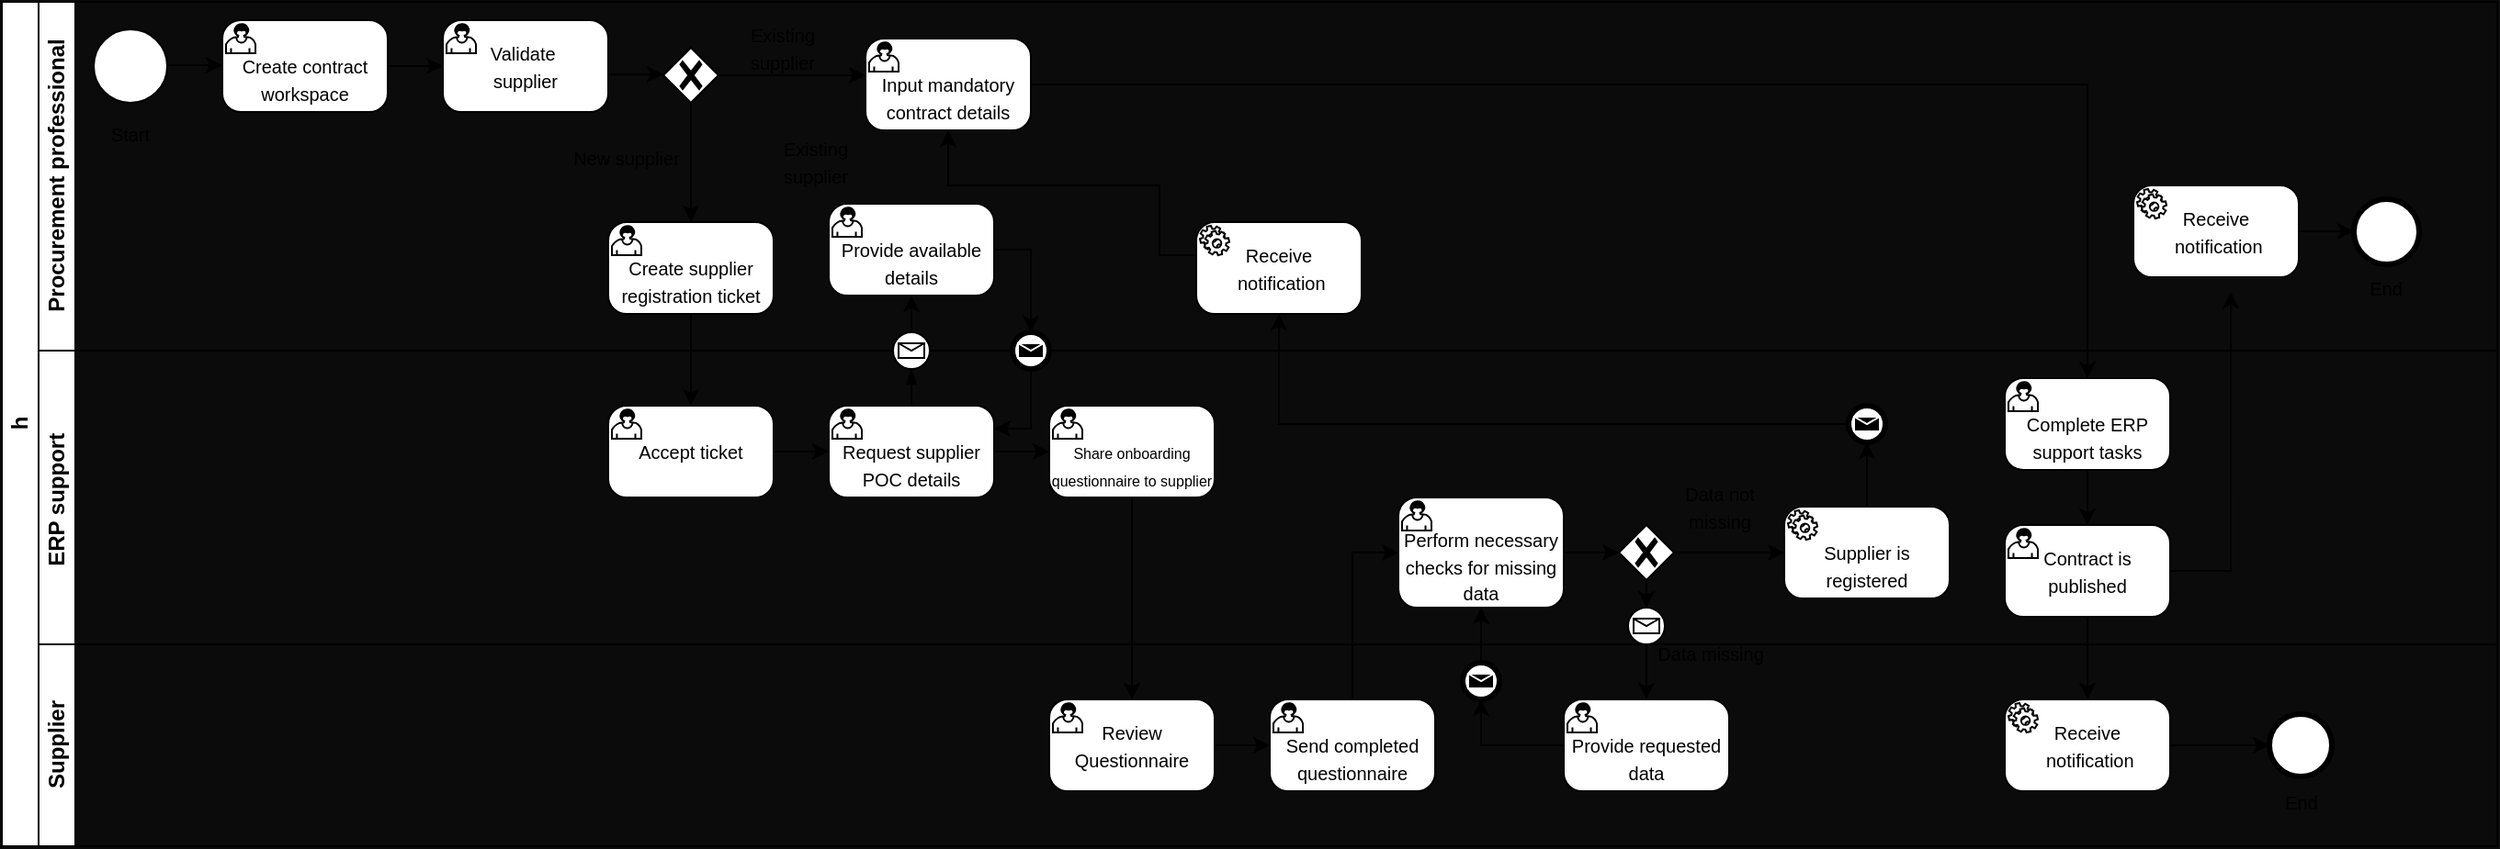 <mxfile version="24.7.17" pages="2">
  <diagram name="As-is" id="2a216829-ef6e-dabb-86c1-c78162f3ba2b">
    <mxGraphModel dx="1779" dy="743" grid="0" gridSize="10" guides="1" tooltips="1" connect="1" arrows="1" fold="1" page="0" pageScale="1" pageWidth="850" pageHeight="1100" background="#0a0b0a" math="0" shadow="0">
      <root>
        <mxCell id="0" />
        <mxCell id="1" parent="0" />
        <mxCell id="PMXy2eqv9wg9e4YpA8pz-1" value="h" style="swimlane;childLayout=stackLayout;resizeParent=1;resizeParentMax=0;horizontal=0;startSize=20;horizontalStack=0;html=1;" vertex="1" parent="1">
          <mxGeometry x="-38" y="198" width="1358" height="460" as="geometry">
            <mxRectangle x="240" y="200" width="40" height="50" as="alternateBounds" />
          </mxGeometry>
        </mxCell>
        <mxCell id="PMXy2eqv9wg9e4YpA8pz-2" value="Procurement professional" style="swimlane;startSize=20;horizontal=0;html=1;" vertex="1" parent="PMXy2eqv9wg9e4YpA8pz-1">
          <mxGeometry x="20" width="1338" height="190" as="geometry" />
        </mxCell>
        <mxCell id="PMXy2eqv9wg9e4YpA8pz-3" value="" style="points=[[0.145,0.145,0],[0.5,0,0],[0.855,0.145,0],[1,0.5,0],[0.855,0.855,0],[0.5,1,0],[0.145,0.855,0],[0,0.5,0]];shape=mxgraph.bpmn.event;html=1;verticalLabelPosition=bottom;labelBackgroundColor=#ffffff;verticalAlign=top;align=center;perimeter=ellipsePerimeter;outlineConnect=0;aspect=fixed;outline=standard;symbol=general;" vertex="1" parent="PMXy2eqv9wg9e4YpA8pz-2">
          <mxGeometry x="30" y="15" width="40" height="40" as="geometry" />
        </mxCell>
        <mxCell id="PMXy2eqv9wg9e4YpA8pz-4" style="edgeStyle=orthogonalEdgeStyle;rounded=0;orthogonalLoop=1;jettySize=auto;html=1;" edge="1" parent="PMXy2eqv9wg9e4YpA8pz-2" source="PMXy2eqv9wg9e4YpA8pz-5">
          <mxGeometry relative="1" as="geometry">
            <mxPoint x="220" y="35" as="targetPoint" />
          </mxGeometry>
        </mxCell>
        <mxCell id="PMXy2eqv9wg9e4YpA8pz-5" value="&lt;div&gt;&lt;font style=&quot;font-size: 10px;&quot;&gt;&lt;br&gt;&lt;/font&gt;&lt;/div&gt;&lt;font style=&quot;font-size: 10px;&quot;&gt;Create contract workspace&lt;/font&gt;" style="points=[[0.25,0,0],[0.5,0,0],[0.75,0,0],[1,0.25,0],[1,0.5,0],[1,0.75,0],[0.75,1,0],[0.5,1,0],[0.25,1,0],[0,0.75,0],[0,0.5,0],[0,0.25,0]];shape=mxgraph.bpmn.task;whiteSpace=wrap;rectStyle=rounded;size=10;html=1;container=1;expand=0;collapsible=0;taskMarker=user;" vertex="1" parent="PMXy2eqv9wg9e4YpA8pz-2">
          <mxGeometry x="100" y="10" width="90" height="50" as="geometry" />
        </mxCell>
        <mxCell id="PMXy2eqv9wg9e4YpA8pz-6" value="&lt;div&gt;&lt;font style=&quot;font-size: 10px;&quot;&gt;Validate&amp;nbsp;&lt;/font&gt;&lt;/div&gt;&lt;div&gt;&lt;font style=&quot;font-size: 10px;&quot;&gt;supplier&lt;/font&gt;&lt;/div&gt;" style="points=[[0.25,0,0],[0.5,0,0],[0.75,0,0],[1,0.25,0],[1,0.5,0],[1,0.75,0],[0.75,1,0],[0.5,1,0],[0.25,1,0],[0,0.75,0],[0,0.5,0],[0,0.25,0]];shape=mxgraph.bpmn.task;whiteSpace=wrap;rectStyle=rounded;size=10;html=1;container=1;expand=0;collapsible=0;taskMarker=user;" vertex="1" parent="PMXy2eqv9wg9e4YpA8pz-2">
          <mxGeometry x="220" y="10" width="90" height="50" as="geometry" />
        </mxCell>
        <mxCell id="PMXy2eqv9wg9e4YpA8pz-7" style="edgeStyle=orthogonalEdgeStyle;rounded=0;orthogonalLoop=1;jettySize=auto;html=1;" edge="1" parent="PMXy2eqv9wg9e4YpA8pz-2">
          <mxGeometry relative="1" as="geometry">
            <mxPoint x="100" y="34.5" as="targetPoint" />
            <mxPoint x="70" y="34.5" as="sourcePoint" />
          </mxGeometry>
        </mxCell>
        <mxCell id="PMXy2eqv9wg9e4YpA8pz-8" style="edgeStyle=orthogonalEdgeStyle;rounded=0;orthogonalLoop=1;jettySize=auto;html=1;" edge="1" parent="PMXy2eqv9wg9e4YpA8pz-2" source="PMXy2eqv9wg9e4YpA8pz-10">
          <mxGeometry relative="1" as="geometry">
            <mxPoint x="450" y="40" as="targetPoint" />
          </mxGeometry>
        </mxCell>
        <mxCell id="PMXy2eqv9wg9e4YpA8pz-9" style="edgeStyle=orthogonalEdgeStyle;rounded=0;orthogonalLoop=1;jettySize=auto;html=1;" edge="1" parent="PMXy2eqv9wg9e4YpA8pz-2" source="PMXy2eqv9wg9e4YpA8pz-10">
          <mxGeometry relative="1" as="geometry">
            <mxPoint x="355" y="120" as="targetPoint" />
          </mxGeometry>
        </mxCell>
        <mxCell id="PMXy2eqv9wg9e4YpA8pz-10" value="" style="points=[[0.25,0.25,0],[0.5,0,0],[0.75,0.25,0],[1,0.5,0],[0.75,0.75,0],[0.5,1,0],[0.25,0.75,0],[0,0.5,0]];shape=mxgraph.bpmn.gateway2;html=1;verticalLabelPosition=bottom;labelBackgroundColor=#ffffff;verticalAlign=top;align=center;perimeter=rhombusPerimeter;outlineConnect=0;outline=none;symbol=none;gwType=exclusive;" vertex="1" parent="PMXy2eqv9wg9e4YpA8pz-2">
          <mxGeometry x="340" y="25" width="30" height="30" as="geometry" />
        </mxCell>
        <mxCell id="PMXy2eqv9wg9e4YpA8pz-11" style="edgeStyle=orthogonalEdgeStyle;rounded=0;orthogonalLoop=1;jettySize=auto;html=1;" edge="1" parent="PMXy2eqv9wg9e4YpA8pz-2">
          <mxGeometry relative="1" as="geometry">
            <mxPoint x="340" y="39.5" as="targetPoint" />
            <mxPoint x="310" y="39.5" as="sourcePoint" />
          </mxGeometry>
        </mxCell>
        <mxCell id="PMXy2eqv9wg9e4YpA8pz-12" value="&lt;font style=&quot;font-size: 10px;&quot;&gt;Existing&lt;/font&gt;&lt;div&gt;&lt;font style=&quot;font-size: 10px;&quot;&gt;supplier&lt;/font&gt;&lt;/div&gt;" style="text;html=1;align=center;verticalAlign=middle;whiteSpace=wrap;rounded=0;" vertex="1" parent="PMXy2eqv9wg9e4YpA8pz-2">
          <mxGeometry x="375" y="10" width="60" height="30" as="geometry" />
        </mxCell>
        <mxCell id="PMXy2eqv9wg9e4YpA8pz-13" value="&lt;font style=&quot;font-size: 10px;&quot;&gt;New supplier&lt;/font&gt;" style="text;html=1;align=center;verticalAlign=middle;whiteSpace=wrap;rounded=0;" vertex="1" parent="PMXy2eqv9wg9e4YpA8pz-2">
          <mxGeometry x="290" y="70" width="60" height="30" as="geometry" />
        </mxCell>
        <mxCell id="PMXy2eqv9wg9e4YpA8pz-14" style="edgeStyle=orthogonalEdgeStyle;rounded=0;orthogonalLoop=1;jettySize=auto;html=1;" edge="1" parent="PMXy2eqv9wg9e4YpA8pz-2" source="PMXy2eqv9wg9e4YpA8pz-15">
          <mxGeometry relative="1" as="geometry">
            <mxPoint x="355" y="220" as="targetPoint" />
          </mxGeometry>
        </mxCell>
        <mxCell id="PMXy2eqv9wg9e4YpA8pz-15" value="&lt;div&gt;&lt;span style=&quot;font-size: 10px;&quot;&gt;&lt;br&gt;&lt;/span&gt;&lt;/div&gt;&lt;div&gt;&lt;span style=&quot;font-size: 10px;&quot;&gt;Create supplier registration ticket&lt;/span&gt;&lt;/div&gt;" style="points=[[0.25,0,0],[0.5,0,0],[0.75,0,0],[1,0.25,0],[1,0.5,0],[1,0.75,0],[0.75,1,0],[0.5,1,0],[0.25,1,0],[0,0.75,0],[0,0.5,0],[0,0.25,0]];shape=mxgraph.bpmn.task;whiteSpace=wrap;rectStyle=rounded;size=10;html=1;container=1;expand=0;collapsible=0;taskMarker=user;" vertex="1" parent="PMXy2eqv9wg9e4YpA8pz-2">
          <mxGeometry x="310" y="120" width="90" height="50" as="geometry" />
        </mxCell>
        <mxCell id="PMXy2eqv9wg9e4YpA8pz-16" value="&lt;div&gt;&lt;font style=&quot;font-size: 10px;&quot;&gt;&lt;br&gt;&lt;/font&gt;&lt;/div&gt;&lt;div&gt;&lt;font style=&quot;font-size: 10px;&quot;&gt;Provide available details&lt;/font&gt;&lt;/div&gt;" style="points=[[0.25,0,0],[0.5,0,0],[0.75,0,0],[1,0.25,0],[1,0.5,0],[1,0.75,0],[0.75,1,0],[0.5,1,0],[0.25,1,0],[0,0.75,0],[0,0.5,0],[0,0.25,0]];shape=mxgraph.bpmn.task;whiteSpace=wrap;rectStyle=rounded;size=10;html=1;container=1;expand=0;collapsible=0;taskMarker=user;" vertex="1" parent="PMXy2eqv9wg9e4YpA8pz-2">
          <mxGeometry x="430" y="110" width="90" height="50" as="geometry" />
        </mxCell>
        <mxCell id="PMXy2eqv9wg9e4YpA8pz-17" value="&lt;div&gt;&lt;font style=&quot;font-size: 10px;&quot;&gt;Receive&lt;/font&gt;&lt;/div&gt;&lt;div&gt;&lt;font style=&quot;font-size: 10px;&quot;&gt;&amp;nbsp;notification&lt;/font&gt;&lt;/div&gt;" style="points=[[0.25,0,0],[0.5,0,0],[0.75,0,0],[1,0.25,0],[1,0.5,0],[1,0.75,0],[0.75,1,0],[0.5,1,0],[0.25,1,0],[0,0.75,0],[0,0.5,0],[0,0.25,0]];shape=mxgraph.bpmn.task;whiteSpace=wrap;rectStyle=rounded;size=10;html=1;container=1;expand=0;collapsible=0;taskMarker=service;" vertex="1" parent="PMXy2eqv9wg9e4YpA8pz-2">
          <mxGeometry x="630" y="120" width="90" height="50" as="geometry" />
        </mxCell>
        <mxCell id="PMXy2eqv9wg9e4YpA8pz-18" value="&lt;div&gt;&lt;font style=&quot;font-size: 10px;&quot;&gt;&lt;br&gt;&lt;/font&gt;&lt;/div&gt;&lt;div&gt;&lt;font style=&quot;font-size: 10px;&quot;&gt;Input mandatory contract details&lt;/font&gt;&lt;/div&gt;" style="points=[[0.25,0,0],[0.5,0,0],[0.75,0,0],[1,0.25,0],[1,0.5,0],[1,0.75,0],[0.75,1,0],[0.5,1,0],[0.25,1,0],[0,0.75,0],[0,0.5,0],[0,0.25,0]];shape=mxgraph.bpmn.task;whiteSpace=wrap;rectStyle=rounded;size=10;html=1;container=1;expand=0;collapsible=0;taskMarker=user;" vertex="1" parent="PMXy2eqv9wg9e4YpA8pz-2">
          <mxGeometry x="450" y="20" width="90" height="50" as="geometry" />
        </mxCell>
        <mxCell id="PMXy2eqv9wg9e4YpA8pz-19" style="edgeStyle=orthogonalEdgeStyle;rounded=0;orthogonalLoop=1;jettySize=auto;html=1;exitX=0;exitY=0.75;exitDx=0;exitDy=0;exitPerimeter=0;entryX=0.5;entryY=1;entryDx=0;entryDy=0;entryPerimeter=0;" edge="1" parent="PMXy2eqv9wg9e4YpA8pz-2" source="PMXy2eqv9wg9e4YpA8pz-17" target="PMXy2eqv9wg9e4YpA8pz-18">
          <mxGeometry relative="1" as="geometry">
            <Array as="points">
              <mxPoint x="630" y="138" />
              <mxPoint x="610" y="138" />
              <mxPoint x="610" y="100" />
              <mxPoint x="495" y="100" />
            </Array>
          </mxGeometry>
        </mxCell>
        <mxCell id="PMXy2eqv9wg9e4YpA8pz-20" value="&lt;div&gt;&lt;font style=&quot;font-size: 10px;&quot;&gt;Receive&lt;/font&gt;&lt;/div&gt;&lt;div&gt;&lt;font style=&quot;font-size: 10px;&quot;&gt;&amp;nbsp;notification&lt;/font&gt;&lt;/div&gt;" style="points=[[0.25,0,0],[0.5,0,0],[0.75,0,0],[1,0.25,0],[1,0.5,0],[1,0.75,0],[0.75,1,0],[0.5,1,0],[0.25,1,0],[0,0.75,0],[0,0.5,0],[0,0.25,0]];shape=mxgraph.bpmn.task;whiteSpace=wrap;rectStyle=rounded;size=10;html=1;container=1;expand=0;collapsible=0;taskMarker=service;" vertex="1" parent="PMXy2eqv9wg9e4YpA8pz-2">
          <mxGeometry x="1140" y="100" width="90" height="50" as="geometry" />
        </mxCell>
        <mxCell id="PMXy2eqv9wg9e4YpA8pz-21" value="" style="points=[[0.145,0.145,0],[0.5,0,0],[0.855,0.145,0],[1,0.5,0],[0.855,0.855,0],[0.5,1,0],[0.145,0.855,0],[0,0.5,0]];shape=mxgraph.bpmn.event;html=1;verticalLabelPosition=bottom;labelBackgroundColor=#ffffff;verticalAlign=top;align=center;perimeter=ellipsePerimeter;outlineConnect=0;aspect=fixed;outline=end;symbol=terminate2;" vertex="1" parent="PMXy2eqv9wg9e4YpA8pz-2">
          <mxGeometry x="1260" y="107.5" width="35.5" height="35.5" as="geometry" />
        </mxCell>
        <mxCell id="PMXy2eqv9wg9e4YpA8pz-22" style="edgeStyle=orthogonalEdgeStyle;rounded=0;orthogonalLoop=1;jettySize=auto;html=1;exitX=1;exitY=0.5;exitDx=0;exitDy=0;exitPerimeter=0;entryX=0;entryY=0.5;entryDx=0;entryDy=0;entryPerimeter=0;" edge="1" parent="PMXy2eqv9wg9e4YpA8pz-2" source="PMXy2eqv9wg9e4YpA8pz-20" target="PMXy2eqv9wg9e4YpA8pz-21">
          <mxGeometry relative="1" as="geometry" />
        </mxCell>
        <mxCell id="ZnBBON_86Pg0j8zt26le-1" value="&lt;span style=&quot;font-size: 10px;&quot;&gt;Start&lt;/span&gt;" style="text;html=1;align=center;verticalAlign=middle;whiteSpace=wrap;rounded=0;" vertex="1" parent="PMXy2eqv9wg9e4YpA8pz-2">
          <mxGeometry x="20" y="57" width="60" height="30" as="geometry" />
        </mxCell>
        <mxCell id="ZnBBON_86Pg0j8zt26le-72" value="&lt;span style=&quot;font-size: 10px;&quot;&gt;End&lt;/span&gt;" style="text;html=1;align=center;verticalAlign=middle;whiteSpace=wrap;rounded=0;" vertex="1" parent="PMXy2eqv9wg9e4YpA8pz-2">
          <mxGeometry x="1257.25" y="146" width="41" height="20" as="geometry" />
        </mxCell>
        <mxCell id="PMXy2eqv9wg9e4YpA8pz-23" value="&lt;div&gt;&lt;br&gt;&lt;/div&gt;ERP support&amp;nbsp;&lt;div&gt;&lt;br&gt;&lt;/div&gt;" style="swimlane;startSize=20;horizontal=0;html=1;" vertex="1" parent="PMXy2eqv9wg9e4YpA8pz-1">
          <mxGeometry x="20" y="190" width="1338" height="160" as="geometry" />
        </mxCell>
        <mxCell id="PMXy2eqv9wg9e4YpA8pz-24" style="edgeStyle=orthogonalEdgeStyle;rounded=0;orthogonalLoop=1;jettySize=auto;html=1;" edge="1" parent="PMXy2eqv9wg9e4YpA8pz-23" source="PMXy2eqv9wg9e4YpA8pz-25">
          <mxGeometry relative="1" as="geometry">
            <mxPoint x="430" y="55" as="targetPoint" />
          </mxGeometry>
        </mxCell>
        <mxCell id="PMXy2eqv9wg9e4YpA8pz-25" value="&lt;div&gt;&lt;font style=&quot;font-size: 10px;&quot;&gt;Accept ticket&lt;/font&gt;&lt;/div&gt;" style="points=[[0.25,0,0],[0.5,0,0],[0.75,0,0],[1,0.25,0],[1,0.5,0],[1,0.75,0],[0.75,1,0],[0.5,1,0],[0.25,1,0],[0,0.75,0],[0,0.5,0],[0,0.25,0]];shape=mxgraph.bpmn.task;whiteSpace=wrap;rectStyle=rounded;size=10;html=1;container=1;expand=0;collapsible=0;taskMarker=user;" vertex="1" parent="PMXy2eqv9wg9e4YpA8pz-23">
          <mxGeometry x="310" y="30" width="90" height="50" as="geometry" />
        </mxCell>
        <mxCell id="PMXy2eqv9wg9e4YpA8pz-26" value="&lt;div&gt;&lt;font style=&quot;font-size: 10px;&quot;&gt;&lt;br&gt;&lt;/font&gt;&lt;/div&gt;&lt;div&gt;&lt;font style=&quot;font-size: 10px;&quot;&gt;Request supplier POC details&lt;/font&gt;&lt;/div&gt;" style="points=[[0.25,0,0],[0.5,0,0],[0.75,0,0],[1,0.25,0],[1,0.5,0],[1,0.75,0],[0.75,1,0],[0.5,1,0],[0.25,1,0],[0,0.75,0],[0,0.5,0],[0,0.25,0]];shape=mxgraph.bpmn.task;whiteSpace=wrap;rectStyle=rounded;size=10;html=1;container=1;expand=0;collapsible=0;taskMarker=user;" vertex="1" parent="PMXy2eqv9wg9e4YpA8pz-23">
          <mxGeometry x="430" y="30" width="90" height="50" as="geometry" />
        </mxCell>
        <mxCell id="PMXy2eqv9wg9e4YpA8pz-27" value="" style="points=[[0.145,0.145,0],[0.5,0,0],[0.855,0.145,0],[1,0.5,0],[0.855,0.855,0],[0.5,1,0],[0.145,0.855,0],[0,0.5,0]];shape=mxgraph.bpmn.event;html=1;verticalLabelPosition=bottom;labelBackgroundColor=#ffffff;verticalAlign=top;align=center;perimeter=ellipsePerimeter;outlineConnect=0;aspect=fixed;outline=standard;symbol=message;" vertex="1" parent="PMXy2eqv9wg9e4YpA8pz-23">
          <mxGeometry x="465" y="-10" width="20" height="20" as="geometry" />
        </mxCell>
        <mxCell id="PMXy2eqv9wg9e4YpA8pz-28" value="" style="edgeStyle=elbowEdgeStyle;fontSize=12;html=1;endArrow=blockThin;endFill=1;rounded=0;exitX=0.5;exitY=0;exitDx=0;exitDy=0;exitPerimeter=0;entryX=0.5;entryY=1;entryDx=0;entryDy=0;entryPerimeter=0;" edge="1" parent="PMXy2eqv9wg9e4YpA8pz-23" source="PMXy2eqv9wg9e4YpA8pz-26" target="PMXy2eqv9wg9e4YpA8pz-27">
          <mxGeometry width="160" relative="1" as="geometry">
            <mxPoint x="290" y="10" as="sourcePoint" />
            <mxPoint x="450" y="10" as="targetPoint" />
          </mxGeometry>
        </mxCell>
        <mxCell id="PMXy2eqv9wg9e4YpA8pz-29" value="" style="points=[[0.145,0.145,0],[0.5,0,0],[0.855,0.145,0],[1,0.5,0],[0.855,0.855,0],[0.5,1,0],[0.145,0.855,0],[0,0.5,0]];shape=mxgraph.bpmn.event;html=1;verticalLabelPosition=bottom;labelBackgroundColor=#ffffff;verticalAlign=top;align=center;perimeter=ellipsePerimeter;outlineConnect=0;aspect=fixed;outline=end;symbol=message;" vertex="1" parent="PMXy2eqv9wg9e4YpA8pz-23">
          <mxGeometry x="530" y="-10" width="20" height="20" as="geometry" />
        </mxCell>
        <mxCell id="PMXy2eqv9wg9e4YpA8pz-30" style="edgeStyle=orthogonalEdgeStyle;rounded=0;orthogonalLoop=1;jettySize=auto;html=1;entryX=1;entryY=0.25;entryDx=0;entryDy=0;entryPerimeter=0;" edge="1" parent="PMXy2eqv9wg9e4YpA8pz-23" source="PMXy2eqv9wg9e4YpA8pz-29" target="PMXy2eqv9wg9e4YpA8pz-26">
          <mxGeometry relative="1" as="geometry">
            <Array as="points">
              <mxPoint x="540" y="43" />
            </Array>
          </mxGeometry>
        </mxCell>
        <mxCell id="PMXy2eqv9wg9e4YpA8pz-31" value="&lt;div&gt;&lt;font style=&quot;font-size: 6px;&quot;&gt;&lt;br&gt;&lt;/font&gt;&lt;/div&gt;&lt;div&gt;&lt;font style=&quot;font-size: 8px;&quot;&gt;Share onboarding questionnaire to supplier&lt;/font&gt;&lt;/div&gt;" style="points=[[0.25,0,0],[0.5,0,0],[0.75,0,0],[1,0.25,0],[1,0.5,0],[1,0.75,0],[0.75,1,0],[0.5,1,0],[0.25,1,0],[0,0.75,0],[0,0.5,0],[0,0.25,0]];shape=mxgraph.bpmn.task;whiteSpace=wrap;rectStyle=rounded;size=10;html=1;container=1;expand=0;collapsible=0;taskMarker=user;" vertex="1" parent="PMXy2eqv9wg9e4YpA8pz-23">
          <mxGeometry x="550" y="30" width="90" height="50" as="geometry" />
        </mxCell>
        <mxCell id="PMXy2eqv9wg9e4YpA8pz-32" style="edgeStyle=orthogonalEdgeStyle;rounded=0;orthogonalLoop=1;jettySize=auto;html=1;entryX=0;entryY=0.5;entryDx=0;entryDy=0;entryPerimeter=0;" edge="1" parent="PMXy2eqv9wg9e4YpA8pz-23" source="PMXy2eqv9wg9e4YpA8pz-26" target="PMXy2eqv9wg9e4YpA8pz-31">
          <mxGeometry relative="1" as="geometry" />
        </mxCell>
        <mxCell id="PMXy2eqv9wg9e4YpA8pz-33" style="edgeStyle=orthogonalEdgeStyle;rounded=0;orthogonalLoop=1;jettySize=auto;html=1;" edge="1" parent="PMXy2eqv9wg9e4YpA8pz-23" source="PMXy2eqv9wg9e4YpA8pz-34">
          <mxGeometry relative="1" as="geometry">
            <mxPoint x="860" y="110" as="targetPoint" />
          </mxGeometry>
        </mxCell>
        <mxCell id="PMXy2eqv9wg9e4YpA8pz-34" value="&lt;div&gt;&lt;font style=&quot;font-size: 10px;&quot;&gt;&lt;br&gt;&lt;/font&gt;&lt;/div&gt;&lt;font style=&quot;font-size: 10px;&quot;&gt;Perform necessary checks for missing data&lt;/font&gt;" style="points=[[0.25,0,0],[0.5,0,0],[0.75,0,0],[1,0.25,0],[1,0.5,0],[1,0.75,0],[0.75,1,0],[0.5,1,0],[0.25,1,0],[0,0.75,0],[0,0.5,0],[0,0.25,0]];shape=mxgraph.bpmn.task;whiteSpace=wrap;rectStyle=rounded;size=10;html=1;container=1;expand=0;collapsible=0;taskMarker=user;" vertex="1" parent="PMXy2eqv9wg9e4YpA8pz-23">
          <mxGeometry x="740" y="80" width="90" height="60" as="geometry" />
        </mxCell>
        <mxCell id="PMXy2eqv9wg9e4YpA8pz-35" style="edgeStyle=orthogonalEdgeStyle;rounded=0;orthogonalLoop=1;jettySize=auto;html=1;" edge="1" parent="PMXy2eqv9wg9e4YpA8pz-23" source="PMXy2eqv9wg9e4YpA8pz-37" target="PMXy2eqv9wg9e4YpA8pz-38">
          <mxGeometry relative="1" as="geometry" />
        </mxCell>
        <mxCell id="PMXy2eqv9wg9e4YpA8pz-36" style="edgeStyle=orthogonalEdgeStyle;rounded=0;orthogonalLoop=1;jettySize=auto;html=1;" edge="1" parent="PMXy2eqv9wg9e4YpA8pz-23" source="PMXy2eqv9wg9e4YpA8pz-37">
          <mxGeometry relative="1" as="geometry">
            <mxPoint x="950" y="110" as="targetPoint" />
          </mxGeometry>
        </mxCell>
        <mxCell id="PMXy2eqv9wg9e4YpA8pz-37" value="" style="points=[[0.25,0.25,0],[0.5,0,0],[0.75,0.25,0],[1,0.5,0],[0.75,0.75,0],[0.5,1,0],[0.25,0.75,0],[0,0.5,0]];shape=mxgraph.bpmn.gateway2;html=1;verticalLabelPosition=bottom;labelBackgroundColor=#ffffff;verticalAlign=top;align=center;perimeter=rhombusPerimeter;outlineConnect=0;outline=none;symbol=none;gwType=exclusive;" vertex="1" parent="PMXy2eqv9wg9e4YpA8pz-23">
          <mxGeometry x="860" y="95" width="30" height="30" as="geometry" />
        </mxCell>
        <mxCell id="PMXy2eqv9wg9e4YpA8pz-38" value="" style="points=[[0.145,0.145,0],[0.5,0,0],[0.855,0.145,0],[1,0.5,0],[0.855,0.855,0],[0.5,1,0],[0.145,0.855,0],[0,0.5,0]];shape=mxgraph.bpmn.event;html=1;verticalLabelPosition=bottom;labelBackgroundColor=#ffffff;verticalAlign=top;align=center;perimeter=ellipsePerimeter;outlineConnect=0;aspect=fixed;outline=standard;symbol=message;" vertex="1" parent="PMXy2eqv9wg9e4YpA8pz-23">
          <mxGeometry x="865" y="140" width="20" height="20" as="geometry" />
        </mxCell>
        <mxCell id="PMXy2eqv9wg9e4YpA8pz-39" value="&lt;span style=&quot;font-size: 10px;&quot;&gt;Data not missing&lt;/span&gt;" style="text;html=1;align=center;verticalAlign=middle;whiteSpace=wrap;rounded=0;" vertex="1" parent="PMXy2eqv9wg9e4YpA8pz-23">
          <mxGeometry x="885" y="70" width="60" height="30" as="geometry" />
        </mxCell>
        <mxCell id="PMXy2eqv9wg9e4YpA8pz-40" value="&lt;div&gt;&lt;br&gt;&lt;/div&gt;&lt;font style=&quot;font-size: 10px;&quot;&gt;Supplier is registered&lt;/font&gt;" style="points=[[0.25,0,0],[0.5,0,0],[0.75,0,0],[1,0.25,0],[1,0.5,0],[1,0.75,0],[0.75,1,0],[0.5,1,0],[0.25,1,0],[0,0.75,0],[0,0.5,0],[0,0.25,0]];shape=mxgraph.bpmn.task;whiteSpace=wrap;rectStyle=rounded;size=10;html=1;container=1;expand=0;collapsible=0;taskMarker=service;" vertex="1" parent="PMXy2eqv9wg9e4YpA8pz-23">
          <mxGeometry x="950" y="85" width="90" height="50" as="geometry" />
        </mxCell>
        <mxCell id="PMXy2eqv9wg9e4YpA8pz-41" value="" style="points=[[0.145,0.145,0],[0.5,0,0],[0.855,0.145,0],[1,0.5,0],[0.855,0.855,0],[0.5,1,0],[0.145,0.855,0],[0,0.5,0]];shape=mxgraph.bpmn.event;html=1;verticalLabelPosition=bottom;labelBackgroundColor=#ffffff;verticalAlign=top;align=center;perimeter=ellipsePerimeter;outlineConnect=0;aspect=fixed;outline=end;symbol=message;" vertex="1" parent="PMXy2eqv9wg9e4YpA8pz-23">
          <mxGeometry x="985" y="30" width="20" height="20" as="geometry" />
        </mxCell>
        <mxCell id="PMXy2eqv9wg9e4YpA8pz-42" style="edgeStyle=orthogonalEdgeStyle;rounded=0;orthogonalLoop=1;jettySize=auto;html=1;entryX=0.5;entryY=1;entryDx=0;entryDy=0;entryPerimeter=0;" edge="1" parent="PMXy2eqv9wg9e4YpA8pz-23" source="PMXy2eqv9wg9e4YpA8pz-40" target="PMXy2eqv9wg9e4YpA8pz-41">
          <mxGeometry relative="1" as="geometry" />
        </mxCell>
        <mxCell id="PMXy2eqv9wg9e4YpA8pz-43" value="&lt;div&gt;&lt;font style=&quot;font-size: 10px;&quot;&gt;&lt;br&gt;&lt;/font&gt;&lt;/div&gt;&lt;div&gt;&lt;font style=&quot;font-size: 10px;&quot;&gt;Complete ERP support tasks&lt;/font&gt;&lt;/div&gt;" style="points=[[0.25,0,0],[0.5,0,0],[0.75,0,0],[1,0.25,0],[1,0.5,0],[1,0.75,0],[0.75,1,0],[0.5,1,0],[0.25,1,0],[0,0.75,0],[0,0.5,0],[0,0.25,0]];shape=mxgraph.bpmn.task;whiteSpace=wrap;rectStyle=rounded;size=10;html=1;container=1;expand=0;collapsible=0;taskMarker=user;" vertex="1" parent="PMXy2eqv9wg9e4YpA8pz-23">
          <mxGeometry x="1070" y="15" width="90" height="50" as="geometry" />
        </mxCell>
        <mxCell id="PMXy2eqv9wg9e4YpA8pz-44" value="&lt;div&gt;&lt;font style=&quot;font-size: 10px;&quot;&gt;Contract is published&lt;/font&gt;&lt;/div&gt;" style="points=[[0.25,0,0],[0.5,0,0],[0.75,0,0],[1,0.25,0],[1,0.5,0],[1,0.75,0],[0.75,1,0],[0.5,1,0],[0.25,1,0],[0,0.75,0],[0,0.5,0],[0,0.25,0]];shape=mxgraph.bpmn.task;whiteSpace=wrap;rectStyle=rounded;size=10;html=1;container=1;expand=0;collapsible=0;taskMarker=user;" vertex="1" parent="PMXy2eqv9wg9e4YpA8pz-23">
          <mxGeometry x="1070" y="95" width="90" height="50" as="geometry" />
        </mxCell>
        <mxCell id="PMXy2eqv9wg9e4YpA8pz-45" style="edgeStyle=orthogonalEdgeStyle;rounded=0;orthogonalLoop=1;jettySize=auto;html=1;exitX=0.5;exitY=1;exitDx=0;exitDy=0;exitPerimeter=0;entryX=0.5;entryY=0;entryDx=0;entryDy=0;entryPerimeter=0;" edge="1" parent="PMXy2eqv9wg9e4YpA8pz-23" source="PMXy2eqv9wg9e4YpA8pz-43" target="PMXy2eqv9wg9e4YpA8pz-44">
          <mxGeometry relative="1" as="geometry" />
        </mxCell>
        <mxCell id="PMXy2eqv9wg9e4YpA8pz-46" value="Supplier" style="swimlane;startSize=20;horizontal=0;html=1;" vertex="1" parent="PMXy2eqv9wg9e4YpA8pz-1">
          <mxGeometry x="20" y="350" width="1338" height="110" as="geometry" />
        </mxCell>
        <mxCell id="PMXy2eqv9wg9e4YpA8pz-47" style="edgeStyle=orthogonalEdgeStyle;rounded=0;orthogonalLoop=1;jettySize=auto;html=1;" edge="1" parent="PMXy2eqv9wg9e4YpA8pz-46" source="PMXy2eqv9wg9e4YpA8pz-48">
          <mxGeometry relative="1" as="geometry">
            <mxPoint x="670" y="55" as="targetPoint" />
          </mxGeometry>
        </mxCell>
        <mxCell id="PMXy2eqv9wg9e4YpA8pz-48" value="&lt;div&gt;&lt;font style=&quot;font-size: 10px;&quot;&gt;Review Questionnaire&lt;/font&gt;&lt;/div&gt;" style="points=[[0.25,0,0],[0.5,0,0],[0.75,0,0],[1,0.25,0],[1,0.5,0],[1,0.75,0],[0.75,1,0],[0.5,1,0],[0.25,1,0],[0,0.75,0],[0,0.5,0],[0,0.25,0]];shape=mxgraph.bpmn.task;whiteSpace=wrap;rectStyle=rounded;size=10;html=1;container=1;expand=0;collapsible=0;taskMarker=user;" vertex="1" parent="PMXy2eqv9wg9e4YpA8pz-46">
          <mxGeometry x="550" y="30" width="90" height="50" as="geometry" />
        </mxCell>
        <mxCell id="PMXy2eqv9wg9e4YpA8pz-49" value="&lt;div&gt;&lt;font style=&quot;font-size: 10px;&quot;&gt;&lt;br&gt;&lt;/font&gt;&lt;/div&gt;&lt;div&gt;&lt;font style=&quot;font-size: 10px;&quot;&gt;Send completed questionnaire&lt;/font&gt;&lt;/div&gt;" style="points=[[0.25,0,0],[0.5,0,0],[0.75,0,0],[1,0.25,0],[1,0.5,0],[1,0.75,0],[0.75,1,0],[0.5,1,0],[0.25,1,0],[0,0.75,0],[0,0.5,0],[0,0.25,0]];shape=mxgraph.bpmn.task;whiteSpace=wrap;rectStyle=rounded;size=10;html=1;container=1;expand=0;collapsible=0;taskMarker=user;" vertex="1" parent="PMXy2eqv9wg9e4YpA8pz-46">
          <mxGeometry x="670" y="30" width="90" height="50" as="geometry" />
        </mxCell>
        <mxCell id="PMXy2eqv9wg9e4YpA8pz-50" value="&lt;div&gt;&lt;font style=&quot;font-size: 10px;&quot;&gt;&lt;br&gt;&lt;/font&gt;&lt;/div&gt;&lt;div&gt;&lt;font style=&quot;font-size: 10px;&quot;&gt;Provide requested data&lt;/font&gt;&lt;/div&gt;" style="points=[[0.25,0,0],[0.5,0,0],[0.75,0,0],[1,0.25,0],[1,0.5,0],[1,0.75,0],[0.75,1,0],[0.5,1,0],[0.25,1,0],[0,0.75,0],[0,0.5,0],[0,0.25,0]];shape=mxgraph.bpmn.task;whiteSpace=wrap;rectStyle=rounded;size=10;html=1;container=1;expand=0;collapsible=0;taskMarker=user;" vertex="1" parent="PMXy2eqv9wg9e4YpA8pz-46">
          <mxGeometry x="830" y="30" width="90" height="50" as="geometry" />
        </mxCell>
        <mxCell id="PMXy2eqv9wg9e4YpA8pz-51" value="&lt;span style=&quot;font-size: 10px;&quot;&gt;Data missing&lt;/span&gt;" style="text;html=1;align=center;verticalAlign=middle;whiteSpace=wrap;rounded=0;" vertex="1" parent="PMXy2eqv9wg9e4YpA8pz-46">
          <mxGeometry x="880" y="-10" width="60" height="30" as="geometry" />
        </mxCell>
        <mxCell id="PMXy2eqv9wg9e4YpA8pz-52" value="" style="points=[[0.145,0.145,0],[0.5,0,0],[0.855,0.145,0],[1,0.5,0],[0.855,0.855,0],[0.5,1,0],[0.145,0.855,0],[0,0.5,0]];shape=mxgraph.bpmn.event;html=1;verticalLabelPosition=bottom;labelBackgroundColor=#ffffff;verticalAlign=top;align=center;perimeter=ellipsePerimeter;outlineConnect=0;aspect=fixed;outline=end;symbol=message;" vertex="1" parent="PMXy2eqv9wg9e4YpA8pz-46">
          <mxGeometry x="775" y="10" width="20" height="20" as="geometry" />
        </mxCell>
        <mxCell id="PMXy2eqv9wg9e4YpA8pz-53" style="edgeStyle=orthogonalEdgeStyle;rounded=0;orthogonalLoop=1;jettySize=auto;html=1;entryX=0.5;entryY=1;entryDx=0;entryDy=0;entryPerimeter=0;" edge="1" parent="PMXy2eqv9wg9e4YpA8pz-46" source="PMXy2eqv9wg9e4YpA8pz-50" target="PMXy2eqv9wg9e4YpA8pz-52">
          <mxGeometry relative="1" as="geometry" />
        </mxCell>
        <mxCell id="PMXy2eqv9wg9e4YpA8pz-54" value="&lt;div&gt;&lt;font style=&quot;font-size: 10px;&quot;&gt;Receive&lt;/font&gt;&lt;/div&gt;&lt;div&gt;&lt;font style=&quot;font-size: 10px;&quot;&gt;&amp;nbsp;notification&lt;/font&gt;&lt;/div&gt;" style="points=[[0.25,0,0],[0.5,0,0],[0.75,0,0],[1,0.25,0],[1,0.5,0],[1,0.75,0],[0.75,1,0],[0.5,1,0],[0.25,1,0],[0,0.75,0],[0,0.5,0],[0,0.25,0]];shape=mxgraph.bpmn.task;whiteSpace=wrap;rectStyle=rounded;size=10;html=1;container=1;expand=0;collapsible=0;taskMarker=service;" vertex="1" parent="PMXy2eqv9wg9e4YpA8pz-46">
          <mxGeometry x="1070" y="30" width="90" height="50" as="geometry" />
        </mxCell>
        <mxCell id="PMXy2eqv9wg9e4YpA8pz-55" value="" style="points=[[0.145,0.145,0],[0.5,0,0],[0.855,0.145,0],[1,0.5,0],[0.855,0.855,0],[0.5,1,0],[0.145,0.855,0],[0,0.5,0]];shape=mxgraph.bpmn.event;html=1;verticalLabelPosition=bottom;labelBackgroundColor=#ffffff;verticalAlign=top;align=center;perimeter=ellipsePerimeter;outlineConnect=0;aspect=fixed;outline=end;symbol=terminate2;" vertex="1" parent="PMXy2eqv9wg9e4YpA8pz-46">
          <mxGeometry x="1214" y="38" width="34" height="34" as="geometry" />
        </mxCell>
        <mxCell id="PMXy2eqv9wg9e4YpA8pz-56" style="edgeStyle=orthogonalEdgeStyle;rounded=0;orthogonalLoop=1;jettySize=auto;html=1;entryX=0;entryY=0.5;entryDx=0;entryDy=0;entryPerimeter=0;" edge="1" parent="PMXy2eqv9wg9e4YpA8pz-46" source="PMXy2eqv9wg9e4YpA8pz-54" target="PMXy2eqv9wg9e4YpA8pz-55">
          <mxGeometry relative="1" as="geometry" />
        </mxCell>
        <mxCell id="ZnBBON_86Pg0j8zt26le-3" value="&lt;span style=&quot;font-size: 10px;&quot;&gt;End&lt;/span&gt;" style="text;html=1;align=center;verticalAlign=middle;whiteSpace=wrap;rounded=0;" vertex="1" parent="PMXy2eqv9wg9e4YpA8pz-46">
          <mxGeometry x="1210.5" y="76" width="41" height="20" as="geometry" />
        </mxCell>
        <mxCell id="PMXy2eqv9wg9e4YpA8pz-57" style="edgeStyle=orthogonalEdgeStyle;rounded=0;orthogonalLoop=1;jettySize=auto;html=1;" edge="1" parent="PMXy2eqv9wg9e4YpA8pz-1" source="PMXy2eqv9wg9e4YpA8pz-27" target="PMXy2eqv9wg9e4YpA8pz-16">
          <mxGeometry relative="1" as="geometry" />
        </mxCell>
        <mxCell id="PMXy2eqv9wg9e4YpA8pz-58" style="edgeStyle=orthogonalEdgeStyle;rounded=0;orthogonalLoop=1;jettySize=auto;html=1;entryX=0.5;entryY=0;entryDx=0;entryDy=0;entryPerimeter=0;" edge="1" parent="PMXy2eqv9wg9e4YpA8pz-1" source="PMXy2eqv9wg9e4YpA8pz-16" target="PMXy2eqv9wg9e4YpA8pz-29">
          <mxGeometry relative="1" as="geometry" />
        </mxCell>
        <mxCell id="PMXy2eqv9wg9e4YpA8pz-59" style="edgeStyle=orthogonalEdgeStyle;rounded=0;orthogonalLoop=1;jettySize=auto;html=1;entryX=0.5;entryY=0;entryDx=0;entryDy=0;entryPerimeter=0;" edge="1" parent="PMXy2eqv9wg9e4YpA8pz-1" source="PMXy2eqv9wg9e4YpA8pz-31" target="PMXy2eqv9wg9e4YpA8pz-48">
          <mxGeometry relative="1" as="geometry">
            <mxPoint x="615" y="340" as="targetPoint" />
          </mxGeometry>
        </mxCell>
        <mxCell id="PMXy2eqv9wg9e4YpA8pz-60" style="edgeStyle=orthogonalEdgeStyle;rounded=0;orthogonalLoop=1;jettySize=auto;html=1;entryX=0;entryY=0.5;entryDx=0;entryDy=0;entryPerimeter=0;" edge="1" parent="PMXy2eqv9wg9e4YpA8pz-1" source="PMXy2eqv9wg9e4YpA8pz-49" target="PMXy2eqv9wg9e4YpA8pz-34">
          <mxGeometry relative="1" as="geometry" />
        </mxCell>
        <mxCell id="PMXy2eqv9wg9e4YpA8pz-61" style="edgeStyle=orthogonalEdgeStyle;rounded=0;orthogonalLoop=1;jettySize=auto;html=1;" edge="1" parent="PMXy2eqv9wg9e4YpA8pz-1" source="PMXy2eqv9wg9e4YpA8pz-38" target="PMXy2eqv9wg9e4YpA8pz-50">
          <mxGeometry relative="1" as="geometry" />
        </mxCell>
        <mxCell id="PMXy2eqv9wg9e4YpA8pz-62" style="edgeStyle=orthogonalEdgeStyle;rounded=0;orthogonalLoop=1;jettySize=auto;html=1;entryX=0.5;entryY=1;entryDx=0;entryDy=0;entryPerimeter=0;" edge="1" parent="PMXy2eqv9wg9e4YpA8pz-1" source="PMXy2eqv9wg9e4YpA8pz-41" target="PMXy2eqv9wg9e4YpA8pz-17">
          <mxGeometry relative="1" as="geometry" />
        </mxCell>
        <mxCell id="PMXy2eqv9wg9e4YpA8pz-63" style="edgeStyle=orthogonalEdgeStyle;rounded=0;orthogonalLoop=1;jettySize=auto;html=1;entryX=0.5;entryY=0;entryDx=0;entryDy=0;entryPerimeter=0;" edge="1" parent="PMXy2eqv9wg9e4YpA8pz-1" source="PMXy2eqv9wg9e4YpA8pz-18" target="PMXy2eqv9wg9e4YpA8pz-43">
          <mxGeometry relative="1" as="geometry" />
        </mxCell>
        <mxCell id="PMXy2eqv9wg9e4YpA8pz-64" style="edgeStyle=orthogonalEdgeStyle;rounded=0;orthogonalLoop=1;jettySize=auto;html=1;entryX=0.5;entryY=0;entryDx=0;entryDy=0;entryPerimeter=0;" edge="1" parent="PMXy2eqv9wg9e4YpA8pz-1" source="PMXy2eqv9wg9e4YpA8pz-44" target="PMXy2eqv9wg9e4YpA8pz-54">
          <mxGeometry relative="1" as="geometry" />
        </mxCell>
        <mxCell id="PMXy2eqv9wg9e4YpA8pz-65" style="edgeStyle=orthogonalEdgeStyle;rounded=0;orthogonalLoop=1;jettySize=auto;html=1;entryX=0.589;entryY=1.16;entryDx=0;entryDy=0;entryPerimeter=0;" edge="1" parent="PMXy2eqv9wg9e4YpA8pz-1" source="PMXy2eqv9wg9e4YpA8pz-44" target="PMXy2eqv9wg9e4YpA8pz-20">
          <mxGeometry relative="1" as="geometry">
            <Array as="points">
              <mxPoint x="1213" y="310" />
            </Array>
          </mxGeometry>
        </mxCell>
        <mxCell id="PMXy2eqv9wg9e4YpA8pz-66" style="edgeStyle=orthogonalEdgeStyle;rounded=0;orthogonalLoop=1;jettySize=auto;html=1;entryX=0.5;entryY=1;entryDx=0;entryDy=0;entryPerimeter=0;" edge="1" parent="PMXy2eqv9wg9e4YpA8pz-1" source="PMXy2eqv9wg9e4YpA8pz-52" target="PMXy2eqv9wg9e4YpA8pz-34">
          <mxGeometry relative="1" as="geometry" />
        </mxCell>
        <mxCell id="ZnBBON_86Pg0j8zt26le-2" value="&lt;font style=&quot;font-size: 10px;&quot;&gt;Existing&lt;/font&gt;&lt;div&gt;&lt;font style=&quot;font-size: 10px;&quot;&gt;supplier&lt;/font&gt;&lt;/div&gt;" style="text;html=1;align=center;verticalAlign=middle;whiteSpace=wrap;rounded=0;" vertex="1" parent="1">
          <mxGeometry x="375" y="270" width="60" height="30" as="geometry" />
        </mxCell>
      </root>
    </mxGraphModel>
  </diagram>
  <diagram name="To-be" id="svhwZITxmKdyfub-ovOE">
    <mxGraphModel dx="1779" dy="1143" grid="0" gridSize="10" guides="1" tooltips="1" connect="1" arrows="1" fold="1" page="0" pageScale="1" pageWidth="850" pageHeight="1100" background="none" math="0" shadow="0">
      <root>
        <mxCell id="j7s_42toEPfsy_9rhxhJ-0" />
        <mxCell id="j7s_42toEPfsy_9rhxhJ-1" parent="j7s_42toEPfsy_9rhxhJ-0" />
        <mxCell id="j7s_42toEPfsy_9rhxhJ-2" value="Pool" style="swimlane;childLayout=stackLayout;resizeParent=1;resizeParentMax=0;horizontal=0;startSize=20;horizontalStack=0;html=1;" parent="j7s_42toEPfsy_9rhxhJ-1" vertex="1">
          <mxGeometry x="-30" y="70" width="1340" height="460" as="geometry">
            <mxRectangle x="240" y="200" width="40" height="50" as="alternateBounds" />
          </mxGeometry>
        </mxCell>
        <mxCell id="j7s_42toEPfsy_9rhxhJ-3" value="Procurement professional" style="swimlane;startSize=20;horizontal=0;html=1;" parent="j7s_42toEPfsy_9rhxhJ-2" vertex="1">
          <mxGeometry x="20" width="1320" height="190" as="geometry" />
        </mxCell>
        <mxCell id="j7s_42toEPfsy_9rhxhJ-4" value="" style="points=[[0.145,0.145,0],[0.5,0,0],[0.855,0.145,0],[1,0.5,0],[0.855,0.855,0],[0.5,1,0],[0.145,0.855,0],[0,0.5,0]];shape=mxgraph.bpmn.event;html=1;verticalLabelPosition=bottom;labelBackgroundColor=#ffffff;verticalAlign=top;align=center;perimeter=ellipsePerimeter;outlineConnect=0;aspect=fixed;outline=standard;symbol=general;" parent="j7s_42toEPfsy_9rhxhJ-3" vertex="1">
          <mxGeometry x="30" y="15" width="40" height="40" as="geometry" />
        </mxCell>
        <mxCell id="j7s_42toEPfsy_9rhxhJ-5" style="edgeStyle=orthogonalEdgeStyle;rounded=0;orthogonalLoop=1;jettySize=auto;html=1;" parent="j7s_42toEPfsy_9rhxhJ-3" source="j7s_42toEPfsy_9rhxhJ-6" edge="1">
          <mxGeometry relative="1" as="geometry">
            <mxPoint x="220" y="35" as="targetPoint" />
          </mxGeometry>
        </mxCell>
        <mxCell id="j7s_42toEPfsy_9rhxhJ-6" value="&lt;div&gt;&lt;font style=&quot;font-size: 10px;&quot;&gt;&lt;br&gt;&lt;/font&gt;&lt;/div&gt;&lt;font style=&quot;font-size: 10px;&quot;&gt;Create contract workspace&lt;/font&gt;" style="points=[[0.25,0,0],[0.5,0,0],[0.75,0,0],[1,0.25,0],[1,0.5,0],[1,0.75,0],[0.75,1,0],[0.5,1,0],[0.25,1,0],[0,0.75,0],[0,0.5,0],[0,0.25,0]];shape=mxgraph.bpmn.task;whiteSpace=wrap;rectStyle=rounded;size=10;html=1;container=1;expand=0;collapsible=0;taskMarker=user;" parent="j7s_42toEPfsy_9rhxhJ-3" vertex="1">
          <mxGeometry x="100" y="10" width="90" height="50" as="geometry" />
        </mxCell>
        <mxCell id="j7s_42toEPfsy_9rhxhJ-7" value="&lt;div&gt;&lt;font style=&quot;font-size: 10px;&quot;&gt;Validate&amp;nbsp;&lt;/font&gt;&lt;/div&gt;&lt;div&gt;&lt;font style=&quot;font-size: 10px;&quot;&gt;supplier&lt;/font&gt;&lt;/div&gt;" style="points=[[0.25,0,0],[0.5,0,0],[0.75,0,0],[1,0.25,0],[1,0.5,0],[1,0.75,0],[0.75,1,0],[0.5,1,0],[0.25,1,0],[0,0.75,0],[0,0.5,0],[0,0.25,0]];shape=mxgraph.bpmn.task;whiteSpace=wrap;rectStyle=rounded;size=10;html=1;container=1;expand=0;collapsible=0;taskMarker=user;" parent="j7s_42toEPfsy_9rhxhJ-3" vertex="1">
          <mxGeometry x="220" y="10" width="90" height="50" as="geometry" />
        </mxCell>
        <mxCell id="j7s_42toEPfsy_9rhxhJ-8" style="edgeStyle=orthogonalEdgeStyle;rounded=0;orthogonalLoop=1;jettySize=auto;html=1;" parent="j7s_42toEPfsy_9rhxhJ-3" edge="1">
          <mxGeometry relative="1" as="geometry">
            <mxPoint x="100" y="34.5" as="targetPoint" />
            <mxPoint x="70" y="34.5" as="sourcePoint" />
          </mxGeometry>
        </mxCell>
        <mxCell id="j7s_42toEPfsy_9rhxhJ-9" style="edgeStyle=orthogonalEdgeStyle;rounded=0;orthogonalLoop=1;jettySize=auto;html=1;" parent="j7s_42toEPfsy_9rhxhJ-3" source="j7s_42toEPfsy_9rhxhJ-11" edge="1">
          <mxGeometry relative="1" as="geometry">
            <mxPoint x="450" y="40" as="targetPoint" />
          </mxGeometry>
        </mxCell>
        <mxCell id="j7s_42toEPfsy_9rhxhJ-10" style="edgeStyle=orthogonalEdgeStyle;rounded=0;orthogonalLoop=1;jettySize=auto;html=1;" parent="j7s_42toEPfsy_9rhxhJ-3" source="j7s_42toEPfsy_9rhxhJ-11" edge="1">
          <mxGeometry relative="1" as="geometry">
            <mxPoint x="355" y="120" as="targetPoint" />
          </mxGeometry>
        </mxCell>
        <mxCell id="j7s_42toEPfsy_9rhxhJ-11" value="" style="points=[[0.25,0.25,0],[0.5,0,0],[0.75,0.25,0],[1,0.5,0],[0.75,0.75,0],[0.5,1,0],[0.25,0.75,0],[0,0.5,0]];shape=mxgraph.bpmn.gateway2;html=1;verticalLabelPosition=bottom;labelBackgroundColor=#ffffff;verticalAlign=top;align=center;perimeter=rhombusPerimeter;outlineConnect=0;outline=none;symbol=none;gwType=exclusive;" parent="j7s_42toEPfsy_9rhxhJ-3" vertex="1">
          <mxGeometry x="340" y="25" width="30" height="30" as="geometry" />
        </mxCell>
        <mxCell id="j7s_42toEPfsy_9rhxhJ-12" style="edgeStyle=orthogonalEdgeStyle;rounded=0;orthogonalLoop=1;jettySize=auto;html=1;" parent="j7s_42toEPfsy_9rhxhJ-3" edge="1">
          <mxGeometry relative="1" as="geometry">
            <mxPoint x="340" y="39.5" as="targetPoint" />
            <mxPoint x="310" y="39.5" as="sourcePoint" />
          </mxGeometry>
        </mxCell>
        <mxCell id="j7s_42toEPfsy_9rhxhJ-13" value="&lt;font style=&quot;font-size: 10px;&quot;&gt;Existing&lt;/font&gt;&lt;div&gt;&lt;font style=&quot;font-size: 10px;&quot;&gt;supplier&lt;/font&gt;&lt;/div&gt;" style="text;html=1;align=center;verticalAlign=middle;whiteSpace=wrap;rounded=0;" parent="j7s_42toEPfsy_9rhxhJ-3" vertex="1">
          <mxGeometry x="375" y="10" width="60" height="30" as="geometry" />
        </mxCell>
        <mxCell id="j7s_42toEPfsy_9rhxhJ-14" value="&lt;font style=&quot;font-size: 10px;&quot;&gt;New supplier&lt;/font&gt;" style="text;html=1;align=center;verticalAlign=middle;whiteSpace=wrap;rounded=0;" parent="j7s_42toEPfsy_9rhxhJ-3" vertex="1">
          <mxGeometry x="290" y="70" width="60" height="30" as="geometry" />
        </mxCell>
        <mxCell id="j7s_42toEPfsy_9rhxhJ-15" style="edgeStyle=orthogonalEdgeStyle;rounded=0;orthogonalLoop=1;jettySize=auto;html=1;" parent="j7s_42toEPfsy_9rhxhJ-3" source="j7s_42toEPfsy_9rhxhJ-16" edge="1">
          <mxGeometry relative="1" as="geometry">
            <mxPoint x="355" y="220" as="targetPoint" />
          </mxGeometry>
        </mxCell>
        <mxCell id="j7s_42toEPfsy_9rhxhJ-16" value="&lt;div&gt;&lt;span style=&quot;font-size: 10px;&quot;&gt;&lt;br&gt;&lt;/span&gt;&lt;/div&gt;&lt;div&gt;&lt;span style=&quot;font-size: 10px;&quot;&gt;Create supplier registration ticket&lt;/span&gt;&lt;/div&gt;" style="points=[[0.25,0,0],[0.5,0,0],[0.75,0,0],[1,0.25,0],[1,0.5,0],[1,0.75,0],[0.75,1,0],[0.5,1,0],[0.25,1,0],[0,0.75,0],[0,0.5,0],[0,0.25,0]];shape=mxgraph.bpmn.task;whiteSpace=wrap;rectStyle=rounded;size=10;html=1;container=1;expand=0;collapsible=0;taskMarker=user;" parent="j7s_42toEPfsy_9rhxhJ-3" vertex="1">
          <mxGeometry x="310" y="120" width="90" height="50" as="geometry" />
        </mxCell>
        <mxCell id="j7s_42toEPfsy_9rhxhJ-17" value="&lt;div&gt;&lt;font style=&quot;font-size: 10px;&quot;&gt;&lt;br&gt;&lt;/font&gt;&lt;/div&gt;&lt;div&gt;&lt;font style=&quot;font-size: 10px;&quot;&gt;Provide available details&lt;/font&gt;&lt;/div&gt;" style="points=[[0.25,0,0],[0.5,0,0],[0.75,0,0],[1,0.25,0],[1,0.5,0],[1,0.75,0],[0.75,1,0],[0.5,1,0],[0.25,1,0],[0,0.75,0],[0,0.5,0],[0,0.25,0]];shape=mxgraph.bpmn.task;whiteSpace=wrap;rectStyle=rounded;size=10;html=1;container=1;expand=0;collapsible=0;taskMarker=user;" parent="j7s_42toEPfsy_9rhxhJ-3" vertex="1">
          <mxGeometry x="430" y="110" width="90" height="50" as="geometry" />
        </mxCell>
        <mxCell id="j7s_42toEPfsy_9rhxhJ-18" value="&lt;div&gt;&lt;font style=&quot;font-size: 10px;&quot;&gt;Receive&lt;/font&gt;&lt;/div&gt;&lt;div&gt;&lt;font style=&quot;font-size: 10px;&quot;&gt;&amp;nbsp;notification&lt;/font&gt;&lt;/div&gt;" style="points=[[0.25,0,0],[0.5,0,0],[0.75,0,0],[1,0.25,0],[1,0.5,0],[1,0.75,0],[0.75,1,0],[0.5,1,0],[0.25,1,0],[0,0.75,0],[0,0.5,0],[0,0.25,0]];shape=mxgraph.bpmn.task;whiteSpace=wrap;rectStyle=rounded;size=10;html=1;container=1;expand=0;collapsible=0;taskMarker=service;" parent="j7s_42toEPfsy_9rhxhJ-3" vertex="1">
          <mxGeometry x="630" y="120" width="90" height="50" as="geometry" />
        </mxCell>
        <mxCell id="j7s_42toEPfsy_9rhxhJ-19" value="&lt;div&gt;&lt;font style=&quot;font-size: 10px;&quot;&gt;&lt;br&gt;&lt;/font&gt;&lt;/div&gt;&lt;div&gt;&lt;font style=&quot;font-size: 10px;&quot;&gt;Input mandatory contract details&lt;/font&gt;&lt;/div&gt;" style="points=[[0.25,0,0],[0.5,0,0],[0.75,0,0],[1,0.25,0],[1,0.5,0],[1,0.75,0],[0.75,1,0],[0.5,1,0],[0.25,1,0],[0,0.75,0],[0,0.5,0],[0,0.25,0]];shape=mxgraph.bpmn.task;whiteSpace=wrap;rectStyle=rounded;size=10;html=1;container=1;expand=0;collapsible=0;taskMarker=user;" parent="j7s_42toEPfsy_9rhxhJ-3" vertex="1">
          <mxGeometry x="450" y="20" width="90" height="50" as="geometry" />
        </mxCell>
        <mxCell id="j7s_42toEPfsy_9rhxhJ-20" style="edgeStyle=orthogonalEdgeStyle;rounded=0;orthogonalLoop=1;jettySize=auto;html=1;exitX=0;exitY=0.75;exitDx=0;exitDy=0;exitPerimeter=0;entryX=0.5;entryY=1;entryDx=0;entryDy=0;entryPerimeter=0;" parent="j7s_42toEPfsy_9rhxhJ-3" source="j7s_42toEPfsy_9rhxhJ-18" target="j7s_42toEPfsy_9rhxhJ-19" edge="1">
          <mxGeometry relative="1" as="geometry">
            <Array as="points">
              <mxPoint x="630" y="138" />
              <mxPoint x="610" y="138" />
              <mxPoint x="610" y="100" />
              <mxPoint x="495" y="100" />
            </Array>
          </mxGeometry>
        </mxCell>
        <mxCell id="j7s_42toEPfsy_9rhxhJ-21" value="&lt;div&gt;&lt;font style=&quot;font-size: 10px;&quot;&gt;Receive&lt;/font&gt;&lt;/div&gt;&lt;div&gt;&lt;font style=&quot;font-size: 10px;&quot;&gt;&amp;nbsp;notification&lt;/font&gt;&lt;/div&gt;" style="points=[[0.25,0,0],[0.5,0,0],[0.75,0,0],[1,0.25,0],[1,0.5,0],[1,0.75,0],[0.75,1,0],[0.5,1,0],[0.25,1,0],[0,0.75,0],[0,0.5,0],[0,0.25,0]];shape=mxgraph.bpmn.task;whiteSpace=wrap;rectStyle=rounded;size=10;html=1;container=1;expand=0;collapsible=0;taskMarker=service;" parent="j7s_42toEPfsy_9rhxhJ-3" vertex="1">
          <mxGeometry x="1140" y="60" width="90" height="50" as="geometry" />
        </mxCell>
        <mxCell id="j7s_42toEPfsy_9rhxhJ-22" value="" style="points=[[0.145,0.145,0],[0.5,0,0],[0.855,0.145,0],[1,0.5,0],[0.855,0.855,0],[0.5,1,0],[0.145,0.855,0],[0,0.5,0]];shape=mxgraph.bpmn.event;html=1;verticalLabelPosition=bottom;labelBackgroundColor=#ffffff;verticalAlign=top;align=center;perimeter=ellipsePerimeter;outlineConnect=0;aspect=fixed;outline=end;symbol=terminate2;" parent="j7s_42toEPfsy_9rhxhJ-3" vertex="1">
          <mxGeometry x="1268" y="67.5" width="35" height="35" as="geometry" />
        </mxCell>
        <mxCell id="j7s_42toEPfsy_9rhxhJ-23" style="edgeStyle=orthogonalEdgeStyle;rounded=0;orthogonalLoop=1;jettySize=auto;html=1;exitX=1;exitY=0.5;exitDx=0;exitDy=0;exitPerimeter=0;entryX=0;entryY=0.5;entryDx=0;entryDy=0;entryPerimeter=0;" parent="j7s_42toEPfsy_9rhxhJ-3" source="j7s_42toEPfsy_9rhxhJ-21" target="j7s_42toEPfsy_9rhxhJ-22" edge="1">
          <mxGeometry relative="1" as="geometry" />
        </mxCell>
        <mxCell id="Tuu7pMNCBFfzoqgkqvSA-6" style="edgeStyle=orthogonalEdgeStyle;rounded=0;orthogonalLoop=1;jettySize=auto;html=1;exitX=1;exitY=0.5;exitDx=0;exitDy=0;exitPerimeter=0;entryX=0;entryY=0.5;entryDx=0;entryDy=0;entryPerimeter=0;" parent="j7s_42toEPfsy_9rhxhJ-3" source="j7s_42toEPfsy_9rhxhJ-19" edge="1">
          <mxGeometry relative="1" as="geometry">
            <mxPoint x="590" y="50" as="targetPoint" />
          </mxGeometry>
        </mxCell>
        <mxCell id="Tuu7pMNCBFfzoqgkqvSA-38" value="&lt;div&gt;&lt;font style=&quot;font-size: 10px;&quot;&gt;&lt;br&gt;&lt;/font&gt;&lt;/div&gt;&lt;div&gt;&lt;font style=&quot;font-size: 10px;&quot;&gt;Provide requested data&lt;/font&gt;&lt;/div&gt;" style="points=[[0.25,0,0],[0.5,0,0],[0.75,0,0],[1,0.25,0],[1,0.5,0],[1,0.75,0],[0.75,1,0],[0.5,1,0],[0.25,1,0],[0,0.75,0],[0,0.5,0],[0,0.25,0]];shape=mxgraph.bpmn.task;whiteSpace=wrap;rectStyle=rounded;size=10;html=1;container=1;expand=0;collapsible=0;taskMarker=user;" parent="j7s_42toEPfsy_9rhxhJ-3" vertex="1">
          <mxGeometry x="740" y="25" width="90" height="50" as="geometry" />
        </mxCell>
        <mxCell id="Tuu7pMNCBFfzoqgkqvSA-49" value="&lt;div&gt;&lt;font style=&quot;font-size: 10px;&quot;&gt;&lt;br&gt;&lt;/font&gt;&lt;/div&gt;&lt;div&gt;&lt;font style=&quot;font-size: 10px;&quot;&gt;Share approval, contract details&lt;/font&gt;&lt;/div&gt;" style="points=[[0.25,0,0],[0.5,0,0],[0.75,0,0],[1,0.25,0],[1,0.5,0],[1,0.75,0],[0.75,1,0],[0.5,1,0],[0.25,1,0],[0,0.75,0],[0,0.5,0],[0,0.25,0]];shape=mxgraph.bpmn.task;whiteSpace=wrap;rectStyle=rounded;size=10;html=1;container=1;expand=0;collapsible=0;taskMarker=user;" parent="j7s_42toEPfsy_9rhxhJ-3" vertex="1">
          <mxGeometry x="990" y="25" width="100" height="60" as="geometry" />
        </mxCell>
        <mxCell id="r_A9nVOy2wvIMUcjGUzl-0" value="&lt;div&gt;&lt;span style=&quot;font-size: 10px;&quot;&gt;&lt;br&gt;&lt;/span&gt;&lt;/div&gt;&lt;div&gt;&lt;span style=&quot;font-size: 10px;&quot;&gt;Select and add Line manager name&lt;/span&gt;&lt;/div&gt;" style="points=[[0.25,0,0],[0.5,0,0],[0.75,0,0],[1,0.25,0],[1,0.5,0],[1,0.75,0],[0.75,1,0],[0.5,1,0],[0.25,1,0],[0,0.75,0],[0,0.5,0],[0,0.25,0]];shape=mxgraph.bpmn.task;whiteSpace=wrap;rectStyle=rounded;size=10;html=1;container=1;expand=0;collapsible=0;taskMarker=service;" parent="j7s_42toEPfsy_9rhxhJ-3" vertex="1">
          <mxGeometry x="590" y="20" width="90" height="60" as="geometry" />
        </mxCell>
        <mxCell id="1wt63pNazEpPrpyvJQ7Y-0" value="&lt;span style=&quot;font-size: 10px;&quot;&gt;Start&lt;/span&gt;" style="text;html=1;align=center;verticalAlign=middle;whiteSpace=wrap;rounded=0;" vertex="1" parent="j7s_42toEPfsy_9rhxhJ-3">
          <mxGeometry x="23" y="58" width="54" height="30" as="geometry" />
        </mxCell>
        <mxCell id="8vyvKIJIvApjCtc4CUTG-1" value="&lt;span style=&quot;font-size: 10px;&quot;&gt;End&lt;/span&gt;" style="text;html=1;align=center;verticalAlign=middle;whiteSpace=wrap;rounded=0;" vertex="1" parent="j7s_42toEPfsy_9rhxhJ-3">
          <mxGeometry x="1265" y="105" width="41" height="20" as="geometry" />
        </mxCell>
        <mxCell id="j7s_42toEPfsy_9rhxhJ-24" value="&lt;div&gt;&lt;br&gt;&lt;/div&gt;ERP support&amp;nbsp;&lt;div&gt;&lt;br&gt;&lt;/div&gt;" style="swimlane;startSize=20;horizontal=0;html=1;" parent="j7s_42toEPfsy_9rhxhJ-2" vertex="1">
          <mxGeometry x="20" y="190" width="1320" height="160" as="geometry" />
        </mxCell>
        <mxCell id="j7s_42toEPfsy_9rhxhJ-25" style="edgeStyle=orthogonalEdgeStyle;rounded=0;orthogonalLoop=1;jettySize=auto;html=1;" parent="j7s_42toEPfsy_9rhxhJ-24" source="j7s_42toEPfsy_9rhxhJ-26" edge="1">
          <mxGeometry relative="1" as="geometry">
            <mxPoint x="430" y="55" as="targetPoint" />
          </mxGeometry>
        </mxCell>
        <mxCell id="j7s_42toEPfsy_9rhxhJ-26" value="&lt;div&gt;&lt;font style=&quot;font-size: 10px;&quot;&gt;Accept ticket&lt;/font&gt;&lt;/div&gt;" style="points=[[0.25,0,0],[0.5,0,0],[0.75,0,0],[1,0.25,0],[1,0.5,0],[1,0.75,0],[0.75,1,0],[0.5,1,0],[0.25,1,0],[0,0.75,0],[0,0.5,0],[0,0.25,0]];shape=mxgraph.bpmn.task;whiteSpace=wrap;rectStyle=rounded;size=10;html=1;container=1;expand=0;collapsible=0;taskMarker=user;" parent="j7s_42toEPfsy_9rhxhJ-24" vertex="1">
          <mxGeometry x="310" y="30" width="90" height="50" as="geometry" />
        </mxCell>
        <mxCell id="j7s_42toEPfsy_9rhxhJ-27" value="&lt;div&gt;&lt;font style=&quot;font-size: 10px;&quot;&gt;&lt;br&gt;&lt;/font&gt;&lt;/div&gt;&lt;div&gt;&lt;font style=&quot;font-size: 10px;&quot;&gt;Request supplier POC details&lt;/font&gt;&lt;/div&gt;" style="points=[[0.25,0,0],[0.5,0,0],[0.75,0,0],[1,0.25,0],[1,0.5,0],[1,0.75,0],[0.75,1,0],[0.5,1,0],[0.25,1,0],[0,0.75,0],[0,0.5,0],[0,0.25,0]];shape=mxgraph.bpmn.task;whiteSpace=wrap;rectStyle=rounded;size=10;html=1;container=1;expand=0;collapsible=0;taskMarker=user;" parent="j7s_42toEPfsy_9rhxhJ-24" vertex="1">
          <mxGeometry x="430" y="30" width="90" height="50" as="geometry" />
        </mxCell>
        <mxCell id="j7s_42toEPfsy_9rhxhJ-28" value="" style="points=[[0.145,0.145,0],[0.5,0,0],[0.855,0.145,0],[1,0.5,0],[0.855,0.855,0],[0.5,1,0],[0.145,0.855,0],[0,0.5,0]];shape=mxgraph.bpmn.event;html=1;verticalLabelPosition=bottom;labelBackgroundColor=#ffffff;verticalAlign=top;align=center;perimeter=ellipsePerimeter;outlineConnect=0;aspect=fixed;outline=standard;symbol=message;" parent="j7s_42toEPfsy_9rhxhJ-24" vertex="1">
          <mxGeometry x="465" y="-10" width="20" height="20" as="geometry" />
        </mxCell>
        <mxCell id="j7s_42toEPfsy_9rhxhJ-29" value="" style="edgeStyle=elbowEdgeStyle;fontSize=12;html=1;endArrow=blockThin;endFill=1;rounded=0;exitX=0.5;exitY=0;exitDx=0;exitDy=0;exitPerimeter=0;entryX=0.5;entryY=1;entryDx=0;entryDy=0;entryPerimeter=0;" parent="j7s_42toEPfsy_9rhxhJ-24" source="j7s_42toEPfsy_9rhxhJ-27" target="j7s_42toEPfsy_9rhxhJ-28" edge="1">
          <mxGeometry width="160" relative="1" as="geometry">
            <mxPoint x="290" y="10" as="sourcePoint" />
            <mxPoint x="450" y="10" as="targetPoint" />
          </mxGeometry>
        </mxCell>
        <mxCell id="j7s_42toEPfsy_9rhxhJ-30" value="" style="points=[[0.145,0.145,0],[0.5,0,0],[0.855,0.145,0],[1,0.5,0],[0.855,0.855,0],[0.5,1,0],[0.145,0.855,0],[0,0.5,0]];shape=mxgraph.bpmn.event;html=1;verticalLabelPosition=bottom;labelBackgroundColor=#ffffff;verticalAlign=top;align=center;perimeter=ellipsePerimeter;outlineConnect=0;aspect=fixed;outline=end;symbol=message;" parent="j7s_42toEPfsy_9rhxhJ-24" vertex="1">
          <mxGeometry x="530" y="-10" width="20" height="20" as="geometry" />
        </mxCell>
        <mxCell id="j7s_42toEPfsy_9rhxhJ-31" style="edgeStyle=orthogonalEdgeStyle;rounded=0;orthogonalLoop=1;jettySize=auto;html=1;entryX=1;entryY=0.25;entryDx=0;entryDy=0;entryPerimeter=0;" parent="j7s_42toEPfsy_9rhxhJ-24" source="j7s_42toEPfsy_9rhxhJ-30" target="j7s_42toEPfsy_9rhxhJ-27" edge="1">
          <mxGeometry relative="1" as="geometry">
            <Array as="points">
              <mxPoint x="540" y="43" />
            </Array>
          </mxGeometry>
        </mxCell>
        <mxCell id="j7s_42toEPfsy_9rhxhJ-32" value="&lt;div&gt;&lt;font style=&quot;font-size: 6px;&quot;&gt;&lt;br&gt;&lt;/font&gt;&lt;/div&gt;&lt;div&gt;&lt;font style=&quot;font-size: 8px;&quot;&gt;Share onboarding questionnaire to supplier&lt;/font&gt;&lt;/div&gt;" style="points=[[0.25,0,0],[0.5,0,0],[0.75,0,0],[1,0.25,0],[1,0.5,0],[1,0.75,0],[0.75,1,0],[0.5,1,0],[0.25,1,0],[0,0.75,0],[0,0.5,0],[0,0.25,0]];shape=mxgraph.bpmn.task;whiteSpace=wrap;rectStyle=rounded;size=10;html=1;container=1;expand=0;collapsible=0;taskMarker=user;" parent="j7s_42toEPfsy_9rhxhJ-24" vertex="1">
          <mxGeometry x="550" y="30" width="90" height="50" as="geometry" />
        </mxCell>
        <mxCell id="j7s_42toEPfsy_9rhxhJ-33" style="edgeStyle=orthogonalEdgeStyle;rounded=0;orthogonalLoop=1;jettySize=auto;html=1;entryX=0;entryY=0.5;entryDx=0;entryDy=0;entryPerimeter=0;" parent="j7s_42toEPfsy_9rhxhJ-24" source="j7s_42toEPfsy_9rhxhJ-27" target="j7s_42toEPfsy_9rhxhJ-32" edge="1">
          <mxGeometry relative="1" as="geometry" />
        </mxCell>
        <mxCell id="j7s_42toEPfsy_9rhxhJ-34" style="edgeStyle=orthogonalEdgeStyle;rounded=0;orthogonalLoop=1;jettySize=auto;html=1;" parent="j7s_42toEPfsy_9rhxhJ-24" source="j7s_42toEPfsy_9rhxhJ-35" edge="1">
          <mxGeometry relative="1" as="geometry">
            <mxPoint x="860" y="110" as="targetPoint" />
          </mxGeometry>
        </mxCell>
        <mxCell id="j7s_42toEPfsy_9rhxhJ-35" value="&lt;div&gt;&lt;font style=&quot;font-size: 10px;&quot;&gt;&lt;br&gt;&lt;/font&gt;&lt;/div&gt;&lt;font style=&quot;font-size: 10px;&quot;&gt;Perform necessary checks for missing data&lt;/font&gt;" style="points=[[0.25,0,0],[0.5,0,0],[0.75,0,0],[1,0.25,0],[1,0.5,0],[1,0.75,0],[0.75,1,0],[0.5,1,0],[0.25,1,0],[0,0.75,0],[0,0.5,0],[0,0.25,0]];shape=mxgraph.bpmn.task;whiteSpace=wrap;rectStyle=rounded;size=10;html=1;container=1;expand=0;collapsible=0;taskMarker=user;" parent="j7s_42toEPfsy_9rhxhJ-24" vertex="1">
          <mxGeometry x="740" y="80" width="90" height="60" as="geometry" />
        </mxCell>
        <mxCell id="j7s_42toEPfsy_9rhxhJ-36" style="edgeStyle=orthogonalEdgeStyle;rounded=0;orthogonalLoop=1;jettySize=auto;html=1;" parent="j7s_42toEPfsy_9rhxhJ-24" source="j7s_42toEPfsy_9rhxhJ-38" target="j7s_42toEPfsy_9rhxhJ-39" edge="1">
          <mxGeometry relative="1" as="geometry" />
        </mxCell>
        <mxCell id="j7s_42toEPfsy_9rhxhJ-37" style="edgeStyle=orthogonalEdgeStyle;rounded=0;orthogonalLoop=1;jettySize=auto;html=1;" parent="j7s_42toEPfsy_9rhxhJ-24" source="j7s_42toEPfsy_9rhxhJ-38" edge="1">
          <mxGeometry relative="1" as="geometry">
            <mxPoint x="950" y="110" as="targetPoint" />
          </mxGeometry>
        </mxCell>
        <mxCell id="j7s_42toEPfsy_9rhxhJ-38" value="" style="points=[[0.25,0.25,0],[0.5,0,0],[0.75,0.25,0],[1,0.5,0],[0.75,0.75,0],[0.5,1,0],[0.25,0.75,0],[0,0.5,0]];shape=mxgraph.bpmn.gateway2;html=1;verticalLabelPosition=bottom;labelBackgroundColor=#ffffff;verticalAlign=top;align=center;perimeter=rhombusPerimeter;outlineConnect=0;outline=none;symbol=none;gwType=exclusive;" parent="j7s_42toEPfsy_9rhxhJ-24" vertex="1">
          <mxGeometry x="860" y="95" width="30" height="30" as="geometry" />
        </mxCell>
        <mxCell id="j7s_42toEPfsy_9rhxhJ-39" value="" style="points=[[0.145,0.145,0],[0.5,0,0],[0.855,0.145,0],[1,0.5,0],[0.855,0.855,0],[0.5,1,0],[0.145,0.855,0],[0,0.5,0]];shape=mxgraph.bpmn.event;html=1;verticalLabelPosition=bottom;labelBackgroundColor=#ffffff;verticalAlign=top;align=center;perimeter=ellipsePerimeter;outlineConnect=0;aspect=fixed;outline=standard;symbol=message;" parent="j7s_42toEPfsy_9rhxhJ-24" vertex="1">
          <mxGeometry x="865" y="140" width="20" height="20" as="geometry" />
        </mxCell>
        <mxCell id="j7s_42toEPfsy_9rhxhJ-40" value="&lt;span style=&quot;font-size: 10px;&quot;&gt;Data not missing&lt;/span&gt;" style="text;html=1;align=center;verticalAlign=middle;whiteSpace=wrap;rounded=0;" parent="j7s_42toEPfsy_9rhxhJ-24" vertex="1">
          <mxGeometry x="885" y="70" width="60" height="30" as="geometry" />
        </mxCell>
        <mxCell id="j7s_42toEPfsy_9rhxhJ-41" value="&lt;div&gt;&lt;br&gt;&lt;/div&gt;&lt;font style=&quot;font-size: 10px;&quot;&gt;Supplier is registered&lt;/font&gt;" style="points=[[0.25,0,0],[0.5,0,0],[0.75,0,0],[1,0.25,0],[1,0.5,0],[1,0.75,0],[0.75,1,0],[0.5,1,0],[0.25,1,0],[0,0.75,0],[0,0.5,0],[0,0.25,0]];shape=mxgraph.bpmn.task;whiteSpace=wrap;rectStyle=rounded;size=10;html=1;container=1;expand=0;collapsible=0;taskMarker=service;" parent="j7s_42toEPfsy_9rhxhJ-24" vertex="1">
          <mxGeometry x="950" y="85" width="90" height="50" as="geometry" />
        </mxCell>
        <mxCell id="j7s_42toEPfsy_9rhxhJ-42" value="" style="points=[[0.145,0.145,0],[0.5,0,0],[0.855,0.145,0],[1,0.5,0],[0.855,0.855,0],[0.5,1,0],[0.145,0.855,0],[0,0.5,0]];shape=mxgraph.bpmn.event;html=1;verticalLabelPosition=bottom;labelBackgroundColor=#ffffff;verticalAlign=top;align=center;perimeter=ellipsePerimeter;outlineConnect=0;aspect=fixed;outline=end;symbol=message;" parent="j7s_42toEPfsy_9rhxhJ-24" vertex="1">
          <mxGeometry x="985" y="30" width="20" height="20" as="geometry" />
        </mxCell>
        <mxCell id="j7s_42toEPfsy_9rhxhJ-43" style="edgeStyle=orthogonalEdgeStyle;rounded=0;orthogonalLoop=1;jettySize=auto;html=1;entryX=0.5;entryY=1;entryDx=0;entryDy=0;entryPerimeter=0;" parent="j7s_42toEPfsy_9rhxhJ-24" source="j7s_42toEPfsy_9rhxhJ-41" target="j7s_42toEPfsy_9rhxhJ-42" edge="1">
          <mxGeometry relative="1" as="geometry" />
        </mxCell>
        <mxCell id="j7s_42toEPfsy_9rhxhJ-44" value="&lt;div&gt;&lt;font style=&quot;font-size: 10px;&quot;&gt;&lt;br&gt;&lt;/font&gt;&lt;/div&gt;&lt;div&gt;&lt;font style=&quot;font-size: 10px;&quot;&gt;Complete ERP support tasks&lt;/font&gt;&lt;/div&gt;" style="points=[[0.25,0,0],[0.5,0,0],[0.75,0,0],[1,0.25,0],[1,0.5,0],[1,0.75,0],[0.75,1,0],[0.5,1,0],[0.25,1,0],[0,0.75,0],[0,0.5,0],[0,0.25,0]];shape=mxgraph.bpmn.task;whiteSpace=wrap;rectStyle=rounded;size=10;html=1;container=1;expand=0;collapsible=0;taskMarker=user;" parent="j7s_42toEPfsy_9rhxhJ-24" vertex="1">
          <mxGeometry x="1070" y="15" width="90" height="50" as="geometry" />
        </mxCell>
        <mxCell id="Tuu7pMNCBFfzoqgkqvSA-52" style="edgeStyle=orthogonalEdgeStyle;rounded=0;orthogonalLoop=1;jettySize=auto;html=1;exitX=1;exitY=0.25;exitDx=0;exitDy=0;exitPerimeter=0;" parent="j7s_42toEPfsy_9rhxhJ-24" source="j7s_42toEPfsy_9rhxhJ-45" edge="1">
          <mxGeometry relative="1" as="geometry">
            <mxPoint x="1140" y="-260" as="targetPoint" />
            <Array as="points">
              <mxPoint x="1180" y="107" />
              <mxPoint x="1180" y="-30" />
              <mxPoint x="1110" y="-30" />
              <mxPoint x="1110" y="-260" />
            </Array>
          </mxGeometry>
        </mxCell>
        <mxCell id="j7s_42toEPfsy_9rhxhJ-45" value="&lt;div&gt;&lt;font style=&quot;font-size: 10px;&quot;&gt;Contract is published&lt;/font&gt;&lt;/div&gt;" style="points=[[0.25,0,0],[0.5,0,0],[0.75,0,0],[1,0.25,0],[1,0.5,0],[1,0.75,0],[0.75,1,0],[0.5,1,0],[0.25,1,0],[0,0.75,0],[0,0.5,0],[0,0.25,0]];shape=mxgraph.bpmn.task;whiteSpace=wrap;rectStyle=rounded;size=10;html=1;container=1;expand=0;collapsible=0;taskMarker=user;" parent="j7s_42toEPfsy_9rhxhJ-24" vertex="1">
          <mxGeometry x="1070" y="95" width="90" height="50" as="geometry" />
        </mxCell>
        <mxCell id="j7s_42toEPfsy_9rhxhJ-46" style="edgeStyle=orthogonalEdgeStyle;rounded=0;orthogonalLoop=1;jettySize=auto;html=1;exitX=0.5;exitY=1;exitDx=0;exitDy=0;exitPerimeter=0;entryX=0.5;entryY=0;entryDx=0;entryDy=0;entryPerimeter=0;" parent="j7s_42toEPfsy_9rhxhJ-24" source="j7s_42toEPfsy_9rhxhJ-44" target="j7s_42toEPfsy_9rhxhJ-45" edge="1">
          <mxGeometry relative="1" as="geometry" />
        </mxCell>
        <mxCell id="j7s_42toEPfsy_9rhxhJ-47" value="Supplier" style="swimlane;startSize=20;horizontal=0;html=1;" parent="j7s_42toEPfsy_9rhxhJ-2" vertex="1">
          <mxGeometry x="20" y="350" width="1320" height="110" as="geometry" />
        </mxCell>
        <mxCell id="j7s_42toEPfsy_9rhxhJ-48" style="edgeStyle=orthogonalEdgeStyle;rounded=0;orthogonalLoop=1;jettySize=auto;html=1;" parent="j7s_42toEPfsy_9rhxhJ-47" source="j7s_42toEPfsy_9rhxhJ-49" edge="1">
          <mxGeometry relative="1" as="geometry">
            <mxPoint x="670" y="55" as="targetPoint" />
          </mxGeometry>
        </mxCell>
        <mxCell id="j7s_42toEPfsy_9rhxhJ-49" value="&lt;div&gt;&lt;font style=&quot;font-size: 10px;&quot;&gt;Review Questionnaire&lt;/font&gt;&lt;/div&gt;" style="points=[[0.25,0,0],[0.5,0,0],[0.75,0,0],[1,0.25,0],[1,0.5,0],[1,0.75,0],[0.75,1,0],[0.5,1,0],[0.25,1,0],[0,0.75,0],[0,0.5,0],[0,0.25,0]];shape=mxgraph.bpmn.task;whiteSpace=wrap;rectStyle=rounded;size=10;html=1;container=1;expand=0;collapsible=0;taskMarker=user;" parent="j7s_42toEPfsy_9rhxhJ-47" vertex="1">
          <mxGeometry x="550" y="30" width="90" height="50" as="geometry" />
        </mxCell>
        <mxCell id="j7s_42toEPfsy_9rhxhJ-50" value="&lt;div&gt;&lt;font style=&quot;font-size: 10px;&quot;&gt;&lt;br&gt;&lt;/font&gt;&lt;/div&gt;&lt;div&gt;&lt;font style=&quot;font-size: 10px;&quot;&gt;Send completed questionnaire&lt;/font&gt;&lt;/div&gt;" style="points=[[0.25,0,0],[0.5,0,0],[0.75,0,0],[1,0.25,0],[1,0.5,0],[1,0.75,0],[0.75,1,0],[0.5,1,0],[0.25,1,0],[0,0.75,0],[0,0.5,0],[0,0.25,0]];shape=mxgraph.bpmn.task;whiteSpace=wrap;rectStyle=rounded;size=10;html=1;container=1;expand=0;collapsible=0;taskMarker=user;" parent="j7s_42toEPfsy_9rhxhJ-47" vertex="1">
          <mxGeometry x="670" y="30" width="90" height="50" as="geometry" />
        </mxCell>
        <mxCell id="j7s_42toEPfsy_9rhxhJ-51" value="&lt;div&gt;&lt;font style=&quot;font-size: 10px;&quot;&gt;&lt;br&gt;&lt;/font&gt;&lt;/div&gt;&lt;div&gt;&lt;font style=&quot;font-size: 10px;&quot;&gt;Provide requested data&lt;/font&gt;&lt;/div&gt;" style="points=[[0.25,0,0],[0.5,0,0],[0.75,0,0],[1,0.25,0],[1,0.5,0],[1,0.75,0],[0.75,1,0],[0.5,1,0],[0.25,1,0],[0,0.75,0],[0,0.5,0],[0,0.25,0]];shape=mxgraph.bpmn.task;whiteSpace=wrap;rectStyle=rounded;size=10;html=1;container=1;expand=0;collapsible=0;taskMarker=user;" parent="j7s_42toEPfsy_9rhxhJ-47" vertex="1">
          <mxGeometry x="830" y="30" width="90" height="50" as="geometry" />
        </mxCell>
        <mxCell id="j7s_42toEPfsy_9rhxhJ-52" value="&lt;span style=&quot;font-size: 10px;&quot;&gt;Data missing&lt;/span&gt;" style="text;html=1;align=center;verticalAlign=middle;whiteSpace=wrap;rounded=0;" parent="j7s_42toEPfsy_9rhxhJ-47" vertex="1">
          <mxGeometry x="880" y="-10" width="60" height="30" as="geometry" />
        </mxCell>
        <mxCell id="j7s_42toEPfsy_9rhxhJ-53" value="" style="points=[[0.145,0.145,0],[0.5,0,0],[0.855,0.145,0],[1,0.5,0],[0.855,0.855,0],[0.5,1,0],[0.145,0.855,0],[0,0.5,0]];shape=mxgraph.bpmn.event;html=1;verticalLabelPosition=bottom;labelBackgroundColor=#ffffff;verticalAlign=top;align=center;perimeter=ellipsePerimeter;outlineConnect=0;aspect=fixed;outline=end;symbol=message;" parent="j7s_42toEPfsy_9rhxhJ-47" vertex="1">
          <mxGeometry x="770" y="10" width="30" height="30" as="geometry" />
        </mxCell>
        <mxCell id="j7s_42toEPfsy_9rhxhJ-55" value="&lt;div&gt;&lt;font style=&quot;font-size: 10px;&quot;&gt;Receive&lt;/font&gt;&lt;/div&gt;&lt;div&gt;&lt;font style=&quot;font-size: 10px;&quot;&gt;&amp;nbsp;notification&lt;/font&gt;&lt;/div&gt;" style="points=[[0.25,0,0],[0.5,0,0],[0.75,0,0],[1,0.25,0],[1,0.5,0],[1,0.75,0],[0.75,1,0],[0.5,1,0],[0.25,1,0],[0,0.75,0],[0,0.5,0],[0,0.25,0]];shape=mxgraph.bpmn.task;whiteSpace=wrap;rectStyle=rounded;size=10;html=1;container=1;expand=0;collapsible=0;taskMarker=service;" parent="j7s_42toEPfsy_9rhxhJ-47" vertex="1">
          <mxGeometry x="1070" y="30" width="90" height="50" as="geometry" />
        </mxCell>
        <mxCell id="j7s_42toEPfsy_9rhxhJ-56" value="" style="points=[[0.145,0.145,0],[0.5,0,0],[0.855,0.145,0],[1,0.5,0],[0.855,0.855,0],[0.5,1,0],[0.145,0.855,0],[0,0.5,0]];shape=mxgraph.bpmn.event;html=1;verticalLabelPosition=bottom;labelBackgroundColor=#ffffff;verticalAlign=top;align=center;perimeter=ellipsePerimeter;outlineConnect=0;aspect=fixed;outline=end;symbol=terminate2;" parent="j7s_42toEPfsy_9rhxhJ-47" vertex="1">
          <mxGeometry x="1270" y="40" width="30" height="30" as="geometry" />
        </mxCell>
        <mxCell id="j7s_42toEPfsy_9rhxhJ-57" style="edgeStyle=orthogonalEdgeStyle;rounded=0;orthogonalLoop=1;jettySize=auto;html=1;entryX=0;entryY=0.5;entryDx=0;entryDy=0;entryPerimeter=0;" parent="j7s_42toEPfsy_9rhxhJ-47" source="j7s_42toEPfsy_9rhxhJ-55" target="j7s_42toEPfsy_9rhxhJ-56" edge="1">
          <mxGeometry relative="1" as="geometry" />
        </mxCell>
        <mxCell id="Tuu7pMNCBFfzoqgkqvSA-67" style="edgeStyle=orthogonalEdgeStyle;rounded=0;orthogonalLoop=1;jettySize=auto;html=1;entryX=0.5;entryY=1;entryDx=0;entryDy=0;entryPerimeter=0;" parent="j7s_42toEPfsy_9rhxhJ-47" source="j7s_42toEPfsy_9rhxhJ-51" target="j7s_42toEPfsy_9rhxhJ-53" edge="1">
          <mxGeometry relative="1" as="geometry" />
        </mxCell>
        <mxCell id="8vyvKIJIvApjCtc4CUTG-2" value="&lt;span style=&quot;font-size: 10px;&quot;&gt;End&lt;/span&gt;" style="text;html=1;align=center;verticalAlign=middle;whiteSpace=wrap;rounded=0;" vertex="1" parent="j7s_42toEPfsy_9rhxhJ-47">
          <mxGeometry x="1264.5" y="73" width="41" height="20" as="geometry" />
        </mxCell>
        <mxCell id="j7s_42toEPfsy_9rhxhJ-58" style="edgeStyle=orthogonalEdgeStyle;rounded=0;orthogonalLoop=1;jettySize=auto;html=1;" parent="j7s_42toEPfsy_9rhxhJ-2" source="j7s_42toEPfsy_9rhxhJ-28" target="j7s_42toEPfsy_9rhxhJ-17" edge="1">
          <mxGeometry relative="1" as="geometry" />
        </mxCell>
        <mxCell id="j7s_42toEPfsy_9rhxhJ-59" style="edgeStyle=orthogonalEdgeStyle;rounded=0;orthogonalLoop=1;jettySize=auto;html=1;entryX=0.5;entryY=0;entryDx=0;entryDy=0;entryPerimeter=0;" parent="j7s_42toEPfsy_9rhxhJ-2" source="j7s_42toEPfsy_9rhxhJ-17" target="j7s_42toEPfsy_9rhxhJ-30" edge="1">
          <mxGeometry relative="1" as="geometry" />
        </mxCell>
        <mxCell id="j7s_42toEPfsy_9rhxhJ-60" style="edgeStyle=orthogonalEdgeStyle;rounded=0;orthogonalLoop=1;jettySize=auto;html=1;entryX=0.5;entryY=0;entryDx=0;entryDy=0;entryPerimeter=0;" parent="j7s_42toEPfsy_9rhxhJ-2" source="j7s_42toEPfsy_9rhxhJ-32" target="j7s_42toEPfsy_9rhxhJ-49" edge="1">
          <mxGeometry relative="1" as="geometry">
            <mxPoint x="615" y="340" as="targetPoint" />
          </mxGeometry>
        </mxCell>
        <mxCell id="j7s_42toEPfsy_9rhxhJ-61" style="edgeStyle=orthogonalEdgeStyle;rounded=0;orthogonalLoop=1;jettySize=auto;html=1;entryX=0;entryY=0.5;entryDx=0;entryDy=0;entryPerimeter=0;" parent="j7s_42toEPfsy_9rhxhJ-2" source="j7s_42toEPfsy_9rhxhJ-50" target="j7s_42toEPfsy_9rhxhJ-35" edge="1">
          <mxGeometry relative="1" as="geometry" />
        </mxCell>
        <mxCell id="j7s_42toEPfsy_9rhxhJ-62" style="edgeStyle=orthogonalEdgeStyle;rounded=0;orthogonalLoop=1;jettySize=auto;html=1;" parent="j7s_42toEPfsy_9rhxhJ-2" source="j7s_42toEPfsy_9rhxhJ-39" target="j7s_42toEPfsy_9rhxhJ-51" edge="1">
          <mxGeometry relative="1" as="geometry" />
        </mxCell>
        <mxCell id="j7s_42toEPfsy_9rhxhJ-64" style="edgeStyle=orthogonalEdgeStyle;rounded=0;orthogonalLoop=1;jettySize=auto;html=1;entryX=0.5;entryY=1;entryDx=0;entryDy=0;entryPerimeter=0;" parent="j7s_42toEPfsy_9rhxhJ-2" source="j7s_42toEPfsy_9rhxhJ-42" target="j7s_42toEPfsy_9rhxhJ-18" edge="1">
          <mxGeometry relative="1" as="geometry" />
        </mxCell>
        <mxCell id="j7s_42toEPfsy_9rhxhJ-66" style="edgeStyle=orthogonalEdgeStyle;rounded=0;orthogonalLoop=1;jettySize=auto;html=1;entryX=0.5;entryY=0;entryDx=0;entryDy=0;entryPerimeter=0;" parent="j7s_42toEPfsy_9rhxhJ-2" source="j7s_42toEPfsy_9rhxhJ-45" target="j7s_42toEPfsy_9rhxhJ-55" edge="1">
          <mxGeometry relative="1" as="geometry" />
        </mxCell>
        <mxCell id="j7s_42toEPfsy_9rhxhJ-67" style="edgeStyle=orthogonalEdgeStyle;rounded=0;orthogonalLoop=1;jettySize=auto;html=1;entryX=0.589;entryY=1.16;entryDx=0;entryDy=0;entryPerimeter=0;" parent="j7s_42toEPfsy_9rhxhJ-2" source="j7s_42toEPfsy_9rhxhJ-45" target="j7s_42toEPfsy_9rhxhJ-21" edge="1">
          <mxGeometry relative="1" as="geometry">
            <Array as="points">
              <mxPoint x="1213" y="330" />
            </Array>
          </mxGeometry>
        </mxCell>
        <mxCell id="Tuu7pMNCBFfzoqgkqvSA-51" style="edgeStyle=orthogonalEdgeStyle;rounded=0;orthogonalLoop=1;jettySize=auto;html=1;entryX=0;entryY=0.5;entryDx=0;entryDy=0;entryPerimeter=0;" parent="j7s_42toEPfsy_9rhxhJ-2" source="Tuu7pMNCBFfzoqgkqvSA-49" target="j7s_42toEPfsy_9rhxhJ-44" edge="1">
          <mxGeometry relative="1" as="geometry" />
        </mxCell>
        <mxCell id="Tuu7pMNCBFfzoqgkqvSA-65" style="edgeStyle=orthogonalEdgeStyle;rounded=0;orthogonalLoop=1;jettySize=auto;html=1;" parent="j7s_42toEPfsy_9rhxhJ-2" source="j7s_42toEPfsy_9rhxhJ-53" target="j7s_42toEPfsy_9rhxhJ-35" edge="1">
          <mxGeometry relative="1" as="geometry" />
        </mxCell>
        <mxCell id="Tuu7pMNCBFfzoqgkqvSA-4" value="Line manager" style="swimlane;startSize=20;horizontal=0;html=1;" parent="j7s_42toEPfsy_9rhxhJ-1" vertex="1">
          <mxGeometry x="-10" y="-100" width="1320" height="170" as="geometry" />
        </mxCell>
        <mxCell id="Tuu7pMNCBFfzoqgkqvSA-13" style="edgeStyle=orthogonalEdgeStyle;rounded=0;orthogonalLoop=1;jettySize=auto;html=1;" parent="Tuu7pMNCBFfzoqgkqvSA-4" source="Tuu7pMNCBFfzoqgkqvSA-7" target="Tuu7pMNCBFfzoqgkqvSA-12" edge="1">
          <mxGeometry relative="1" as="geometry" />
        </mxCell>
        <mxCell id="Tuu7pMNCBFfzoqgkqvSA-7" value="" style="points=[[0.145,0.145,0],[0.5,0,0],[0.855,0.145,0],[1,0.5,0],[0.855,0.855,0],[0.5,1,0],[0.145,0.855,0],[0,0.5,0]];shape=mxgraph.bpmn.event;html=1;verticalLabelPosition=bottom;labelBackgroundColor=#ffffff;verticalAlign=top;align=center;perimeter=ellipsePerimeter;outlineConnect=0;aspect=fixed;outline=standard;symbol=message;" parent="Tuu7pMNCBFfzoqgkqvSA-4" vertex="1">
          <mxGeometry x="620" y="110" width="30" height="30" as="geometry" />
        </mxCell>
        <mxCell id="Tuu7pMNCBFfzoqgkqvSA-17" style="edgeStyle=orthogonalEdgeStyle;rounded=0;orthogonalLoop=1;jettySize=auto;html=1;" parent="Tuu7pMNCBFfzoqgkqvSA-4" source="Tuu7pMNCBFfzoqgkqvSA-12" target="Tuu7pMNCBFfzoqgkqvSA-16" edge="1">
          <mxGeometry relative="1" as="geometry" />
        </mxCell>
        <mxCell id="Tuu7pMNCBFfzoqgkqvSA-12" value="&lt;div&gt;Review details&lt;/div&gt;" style="points=[[0.25,0,0],[0.5,0,0],[0.75,0,0],[1,0.25,0],[1,0.5,0],[1,0.75,0],[0.75,1,0],[0.5,1,0],[0.25,1,0],[0,0.75,0],[0,0.5,0],[0,0.25,0]];shape=mxgraph.bpmn.task;whiteSpace=wrap;rectStyle=rounded;size=10;html=1;container=1;expand=0;collapsible=0;taskMarker=user;" parent="Tuu7pMNCBFfzoqgkqvSA-4" vertex="1">
          <mxGeometry x="590" y="20" width="90" height="60" as="geometry" />
        </mxCell>
        <mxCell id="Tuu7pMNCBFfzoqgkqvSA-37" value="" style="edgeStyle=orthogonalEdgeStyle;rounded=0;orthogonalLoop=1;jettySize=auto;html=1;" parent="Tuu7pMNCBFfzoqgkqvSA-4" source="Tuu7pMNCBFfzoqgkqvSA-16" target="Tuu7pMNCBFfzoqgkqvSA-25" edge="1">
          <mxGeometry relative="1" as="geometry" />
        </mxCell>
        <mxCell id="Tuu7pMNCBFfzoqgkqvSA-16" value="&lt;div&gt;&lt;font style=&quot;font-size: 10px;&quot;&gt;&lt;br&gt;&lt;/font&gt;&lt;/div&gt;&lt;font style=&quot;font-size: 10px;&quot;&gt;Perform necessary checks for missing data&lt;/font&gt;" style="points=[[0.25,0,0],[0.5,0,0],[0.75,0,0],[1,0.25,0],[1,0.5,0],[1,0.75,0],[0.75,1,0],[0.5,1,0],[0.25,1,0],[0,0.75,0],[0,0.5,0],[0,0.25,0]];shape=mxgraph.bpmn.task;whiteSpace=wrap;rectStyle=rounded;size=10;html=1;container=1;expand=0;collapsible=0;taskMarker=user;" parent="Tuu7pMNCBFfzoqgkqvSA-4" vertex="1">
          <mxGeometry x="720" y="20" width="100" height="60" as="geometry" />
        </mxCell>
        <mxCell id="Tuu7pMNCBFfzoqgkqvSA-27" value="&lt;span style=&quot;font-size: 10px;&quot;&gt;Data not missing&lt;/span&gt;" style="text;html=1;align=center;verticalAlign=middle;whiteSpace=wrap;rounded=0;" parent="Tuu7pMNCBFfzoqgkqvSA-4" vertex="1">
          <mxGeometry x="900" y="5" width="60" height="30" as="geometry" />
        </mxCell>
        <mxCell id="Tuu7pMNCBFfzoqgkqvSA-28" value="&lt;span style=&quot;font-size: 10px;&quot;&gt;Data missing&lt;/span&gt;" style="text;html=1;align=center;verticalAlign=middle;whiteSpace=wrap;rounded=0;" parent="Tuu7pMNCBFfzoqgkqvSA-4" vertex="1">
          <mxGeometry x="870" y="80" width="60" height="30" as="geometry" />
        </mxCell>
        <mxCell id="Tuu7pMNCBFfzoqgkqvSA-26" value="" style="points=[[0.145,0.145,0],[0.5,0,0],[0.855,0.145,0],[1,0.5,0],[0.855,0.855,0],[0.5,1,0],[0.145,0.855,0],[0,0.5,0]];shape=mxgraph.bpmn.event;html=1;verticalLabelPosition=bottom;labelBackgroundColor=#ffffff;verticalAlign=top;align=center;perimeter=ellipsePerimeter;outlineConnect=0;aspect=fixed;outline=standard;symbol=message;" parent="Tuu7pMNCBFfzoqgkqvSA-4" vertex="1">
          <mxGeometry x="840" y="110" width="30" height="30" as="geometry" />
        </mxCell>
        <mxCell id="Tuu7pMNCBFfzoqgkqvSA-40" value="" style="edgeStyle=orthogonalEdgeStyle;rounded=0;orthogonalLoop=1;jettySize=auto;html=1;" parent="Tuu7pMNCBFfzoqgkqvSA-4" source="Tuu7pMNCBFfzoqgkqvSA-25" target="Tuu7pMNCBFfzoqgkqvSA-26" edge="1">
          <mxGeometry relative="1" as="geometry" />
        </mxCell>
        <mxCell id="Tuu7pMNCBFfzoqgkqvSA-45" style="edgeStyle=orthogonalEdgeStyle;rounded=0;orthogonalLoop=1;jettySize=auto;html=1;" parent="Tuu7pMNCBFfzoqgkqvSA-4" source="Tuu7pMNCBFfzoqgkqvSA-25" edge="1">
          <mxGeometry relative="1" as="geometry">
            <mxPoint x="990" y="50" as="targetPoint" />
          </mxGeometry>
        </mxCell>
        <mxCell id="Tuu7pMNCBFfzoqgkqvSA-25" value="" style="points=[[0.25,0.25,0],[0.5,0,0],[0.75,0.25,0],[1,0.5,0],[0.75,0.75,0],[0.5,1,0],[0.25,0.75,0],[0,0.5,0]];shape=mxgraph.bpmn.gateway2;html=1;verticalLabelPosition=bottom;labelBackgroundColor=#ffffff;verticalAlign=top;align=center;perimeter=rhombusPerimeter;outlineConnect=0;outline=none;symbol=none;gwType=exclusive;" parent="Tuu7pMNCBFfzoqgkqvSA-4" vertex="1">
          <mxGeometry x="860" y="35" width="30" height="30" as="geometry" />
        </mxCell>
        <mxCell id="Tuu7pMNCBFfzoqgkqvSA-46" value="&lt;div&gt;&lt;font style=&quot;font-size: 10px;&quot;&gt;Provide approval&lt;/font&gt;&lt;/div&gt;" style="points=[[0.25,0,0],[0.5,0,0],[0.75,0,0],[1,0.25,0],[1,0.5,0],[1,0.75,0],[0.75,1,0],[0.5,1,0],[0.25,1,0],[0,0.75,0],[0,0.5,0],[0,0.25,0]];shape=mxgraph.bpmn.task;whiteSpace=wrap;rectStyle=rounded;size=10;html=1;container=1;expand=0;collapsible=0;taskMarker=user;" parent="Tuu7pMNCBFfzoqgkqvSA-4" vertex="1">
          <mxGeometry x="990" y="20" width="100" height="60" as="geometry" />
        </mxCell>
        <mxCell id="Tuu7pMNCBFfzoqgkqvSA-53" value="&lt;div&gt;&lt;font style=&quot;font-size: 10px;&quot;&gt;Receive&lt;/font&gt;&lt;/div&gt;&lt;div&gt;&lt;font style=&quot;font-size: 10px;&quot;&gt;&amp;nbsp;notification&lt;/font&gt;&lt;/div&gt;" style="points=[[0.25,0,0],[0.5,0,0],[0.75,0,0],[1,0.25,0],[1,0.5,0],[1,0.75,0],[0.75,1,0],[0.5,1,0],[0.25,1,0],[0,0.75,0],[0,0.5,0],[0,0.25,0]];shape=mxgraph.bpmn.task;whiteSpace=wrap;rectStyle=rounded;size=10;html=1;container=1;expand=0;collapsible=0;taskMarker=service;" parent="Tuu7pMNCBFfzoqgkqvSA-4" vertex="1">
          <mxGeometry x="1140" y="70" width="90" height="50" as="geometry" />
        </mxCell>
        <mxCell id="Tuu7pMNCBFfzoqgkqvSA-54" value="" style="points=[[0.145,0.145,0],[0.5,0,0],[0.855,0.145,0],[1,0.5,0],[0.855,0.855,0],[0.5,1,0],[0.145,0.855,0],[0,0.5,0]];shape=mxgraph.bpmn.event;html=1;verticalLabelPosition=bottom;labelBackgroundColor=#ffffff;verticalAlign=top;align=center;perimeter=ellipsePerimeter;outlineConnect=0;aspect=fixed;outline=end;symbol=terminate2;" parent="Tuu7pMNCBFfzoqgkqvSA-4" vertex="1">
          <mxGeometry x="1270" y="77.5" width="35" height="35" as="geometry" />
        </mxCell>
        <mxCell id="Tuu7pMNCBFfzoqgkqvSA-55" style="edgeStyle=orthogonalEdgeStyle;rounded=0;orthogonalLoop=1;jettySize=auto;html=1;entryX=0;entryY=0.5;entryDx=0;entryDy=0;entryPerimeter=0;" parent="Tuu7pMNCBFfzoqgkqvSA-4" source="Tuu7pMNCBFfzoqgkqvSA-53" target="Tuu7pMNCBFfzoqgkqvSA-54" edge="1">
          <mxGeometry relative="1" as="geometry" />
        </mxCell>
        <mxCell id="8vyvKIJIvApjCtc4CUTG-0" value="&lt;span style=&quot;font-size: 10px;&quot;&gt;End&lt;/span&gt;" style="text;html=1;align=center;verticalAlign=middle;whiteSpace=wrap;rounded=0;" vertex="1" parent="Tuu7pMNCBFfzoqgkqvSA-4">
          <mxGeometry x="1267" y="115" width="41" height="20" as="geometry" />
        </mxCell>
        <mxCell id="Tuu7pMNCBFfzoqgkqvSA-11" style="edgeStyle=orthogonalEdgeStyle;rounded=0;orthogonalLoop=1;jettySize=auto;html=1;exitX=0.5;exitY=0;exitDx=0;exitDy=0;exitPerimeter=0;entryX=0.5;entryY=1;entryDx=0;entryDy=0;entryPerimeter=0;" parent="j7s_42toEPfsy_9rhxhJ-1" target="Tuu7pMNCBFfzoqgkqvSA-7" edge="1">
          <mxGeometry relative="1" as="geometry">
            <mxPoint x="625" y="90" as="sourcePoint" />
          </mxGeometry>
        </mxCell>
        <mxCell id="Tuu7pMNCBFfzoqgkqvSA-39" style="edgeStyle=orthogonalEdgeStyle;rounded=0;orthogonalLoop=1;jettySize=auto;html=1;entryX=1;entryY=0.5;entryDx=0;entryDy=0;entryPerimeter=0;" parent="j7s_42toEPfsy_9rhxhJ-1" source="Tuu7pMNCBFfzoqgkqvSA-26" target="Tuu7pMNCBFfzoqgkqvSA-38" edge="1">
          <mxGeometry relative="1" as="geometry">
            <Array as="points">
              <mxPoint x="845" y="120" />
            </Array>
          </mxGeometry>
        </mxCell>
        <mxCell id="Tuu7pMNCBFfzoqgkqvSA-44" style="edgeStyle=orthogonalEdgeStyle;rounded=0;orthogonalLoop=1;jettySize=auto;html=1;" parent="j7s_42toEPfsy_9rhxhJ-1" source="Tuu7pMNCBFfzoqgkqvSA-42" target="Tuu7pMNCBFfzoqgkqvSA-16" edge="1">
          <mxGeometry relative="1" as="geometry" />
        </mxCell>
        <mxCell id="Tuu7pMNCBFfzoqgkqvSA-42" value="" style="points=[[0.145,0.145,0],[0.5,0,0],[0.855,0.145,0],[1,0.5,0],[0.855,0.855,0],[0.5,1,0],[0.145,0.855,0],[0,0.5,0]];shape=mxgraph.bpmn.event;html=1;verticalLabelPosition=bottom;labelBackgroundColor=#ffffff;verticalAlign=top;align=center;perimeter=ellipsePerimeter;outlineConnect=0;aspect=fixed;outline=end;symbol=message;" parent="j7s_42toEPfsy_9rhxhJ-1" vertex="1">
          <mxGeometry x="750" y="20" width="20" height="20" as="geometry" />
        </mxCell>
        <mxCell id="Tuu7pMNCBFfzoqgkqvSA-43" style="edgeStyle=orthogonalEdgeStyle;rounded=0;orthogonalLoop=1;jettySize=auto;html=1;entryX=0.5;entryY=1;entryDx=0;entryDy=0;entryPerimeter=0;" parent="j7s_42toEPfsy_9rhxhJ-1" source="Tuu7pMNCBFfzoqgkqvSA-38" target="Tuu7pMNCBFfzoqgkqvSA-42" edge="1">
          <mxGeometry relative="1" as="geometry" />
        </mxCell>
        <mxCell id="Tuu7pMNCBFfzoqgkqvSA-50" style="edgeStyle=orthogonalEdgeStyle;rounded=0;orthogonalLoop=1;jettySize=auto;html=1;" parent="j7s_42toEPfsy_9rhxhJ-1" source="Tuu7pMNCBFfzoqgkqvSA-47" target="Tuu7pMNCBFfzoqgkqvSA-49" edge="1">
          <mxGeometry relative="1" as="geometry" />
        </mxCell>
        <mxCell id="Tuu7pMNCBFfzoqgkqvSA-47" value="" style="points=[[0.145,0.145,0],[0.5,0,0],[0.855,0.145,0],[1,0.5,0],[0.855,0.855,0],[0.5,1,0],[0.145,0.855,0],[0,0.5,0]];shape=mxgraph.bpmn.event;html=1;verticalLabelPosition=bottom;labelBackgroundColor=#ffffff;verticalAlign=top;align=center;perimeter=ellipsePerimeter;outlineConnect=0;aspect=fixed;outline=end;symbol=message;" parent="j7s_42toEPfsy_9rhxhJ-1" vertex="1">
          <mxGeometry x="1020" y="20" width="20" height="20" as="geometry" />
        </mxCell>
        <mxCell id="Tuu7pMNCBFfzoqgkqvSA-48" style="edgeStyle=orthogonalEdgeStyle;rounded=0;orthogonalLoop=1;jettySize=auto;html=1;entryX=0.5;entryY=0;entryDx=0;entryDy=0;entryPerimeter=0;" parent="j7s_42toEPfsy_9rhxhJ-1" source="Tuu7pMNCBFfzoqgkqvSA-46" target="Tuu7pMNCBFfzoqgkqvSA-47" edge="1">
          <mxGeometry relative="1" as="geometry" />
        </mxCell>
      </root>
    </mxGraphModel>
  </diagram>
</mxfile>

